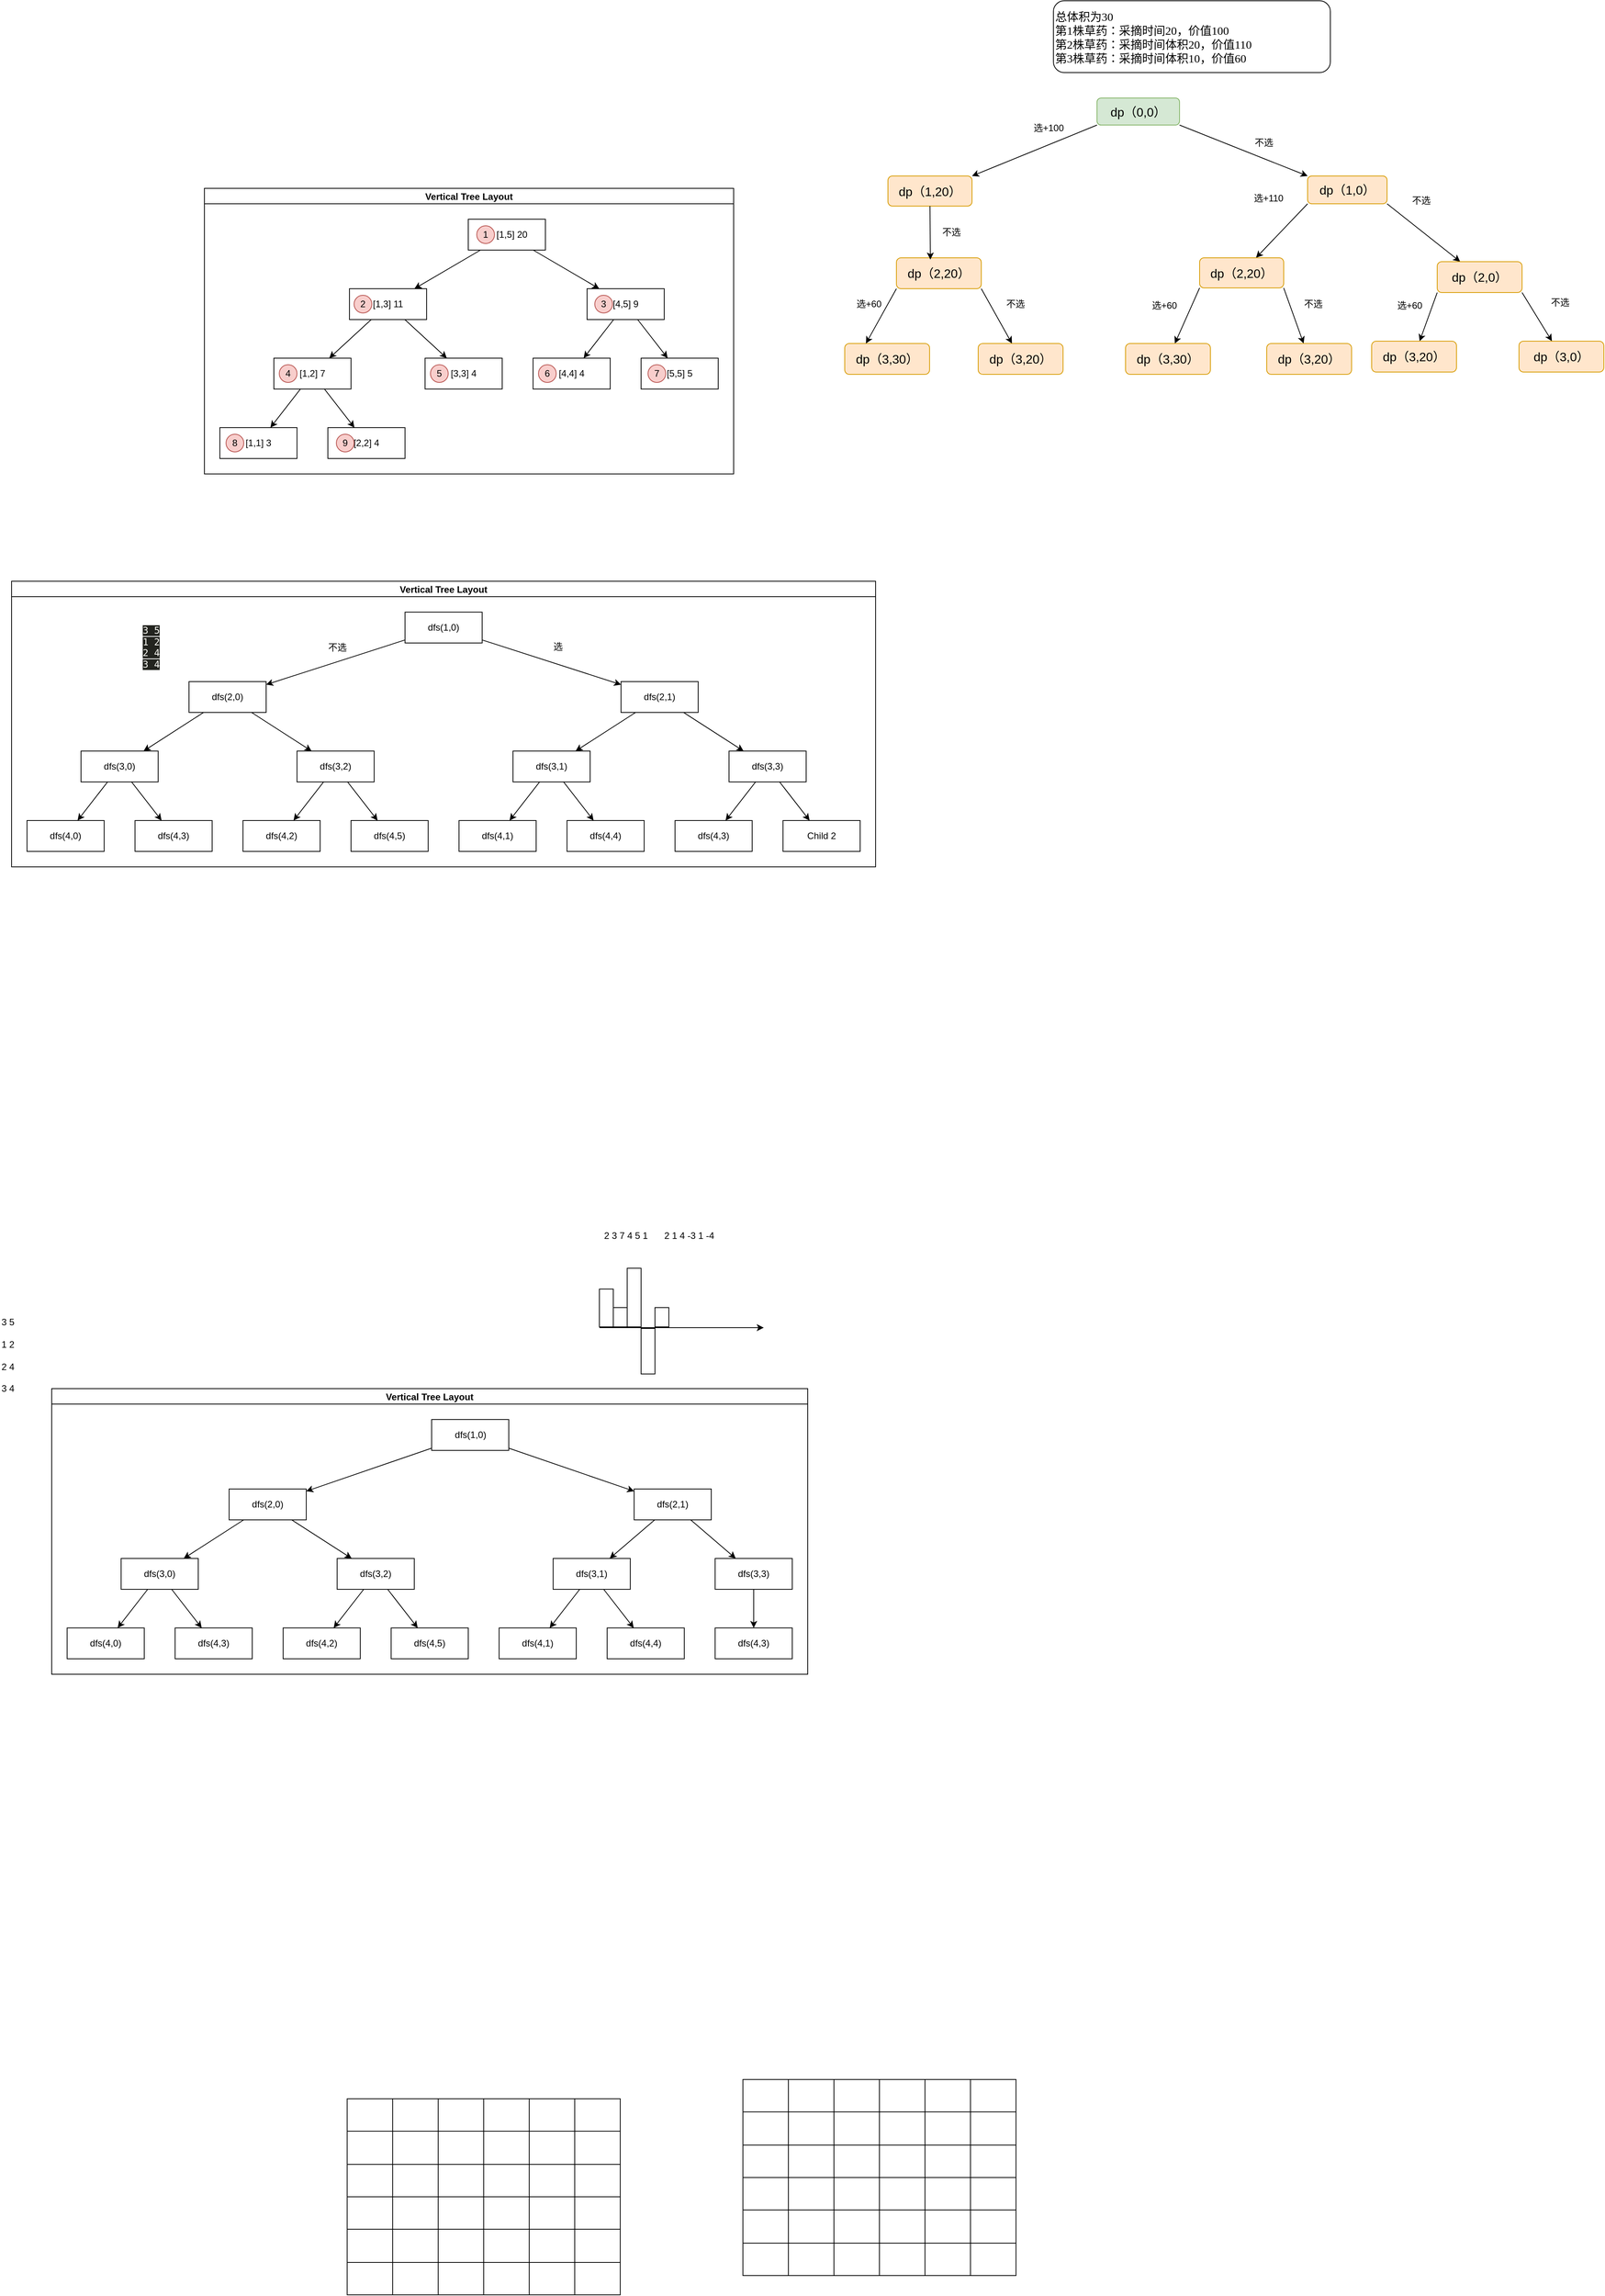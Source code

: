 <mxfile version="28.2.7">
  <diagram name="第 1 页" id="kbOdk6Lyz25s7205qlWB">
    <mxGraphModel dx="3765" dy="777" grid="0" gridSize="10" guides="1" tooltips="1" connect="1" arrows="1" fold="1" page="1" pageScale="1" pageWidth="2339" pageHeight="3300" math="0" shadow="0">
      <root>
        <mxCell id="0" />
        <mxCell id="1" parent="0" />
        <mxCell id="QFRHChqrzQPd7RxqJ8-l-7" style="rounded=0;orthogonalLoop=1;jettySize=auto;html=1;exitX=0;exitY=1;exitDx=0;exitDy=0;entryX=1;entryY=0;entryDx=0;entryDy=0;" parent="1" source="QFRHChqrzQPd7RxqJ8-l-3" target="QFRHChqrzQPd7RxqJ8-l-4" edge="1">
          <mxGeometry relative="1" as="geometry" />
        </mxCell>
        <mxCell id="QFRHChqrzQPd7RxqJ8-l-8" style="rounded=0;orthogonalLoop=1;jettySize=auto;html=1;exitX=1;exitY=1;exitDx=0;exitDy=0;entryX=0;entryY=0;entryDx=0;entryDy=0;" parent="1" source="QFRHChqrzQPd7RxqJ8-l-3" target="QFRHChqrzQPd7RxqJ8-l-6" edge="1">
          <mxGeometry relative="1" as="geometry" />
        </mxCell>
        <mxCell id="QFRHChqrzQPd7RxqJ8-l-3" value="&lt;font style=&quot;font-size: 16px;&quot;&gt;dp（0,0）&lt;/font&gt;" style="rounded=1;whiteSpace=wrap;html=1;fillColor=#d5e8d4;strokeColor=#82b366;" parent="1" vertex="1">
          <mxGeometry x="-822" y="189" width="107" height="35" as="geometry" />
        </mxCell>
        <mxCell id="QFRHChqrzQPd7RxqJ8-l-4" value="&lt;font style=&quot;font-size: 16px;&quot;&gt;dp（1,20）&lt;/font&gt;" style="rounded=1;whiteSpace=wrap;html=1;fillColor=#ffe6cc;strokeColor=#d79b00;" parent="1" vertex="1">
          <mxGeometry x="-1093" y="290" width="109" height="39" as="geometry" />
        </mxCell>
        <mxCell id="QFRHChqrzQPd7RxqJ8-l-28" style="rounded=0;orthogonalLoop=1;jettySize=auto;html=1;exitX=0;exitY=1;exitDx=0;exitDy=0;" parent="1" source="QFRHChqrzQPd7RxqJ8-l-6" target="QFRHChqrzQPd7RxqJ8-l-15" edge="1">
          <mxGeometry relative="1" as="geometry" />
        </mxCell>
        <mxCell id="QFRHChqrzQPd7RxqJ8-l-29" style="rounded=0;orthogonalLoop=1;jettySize=auto;html=1;exitX=1;exitY=1;exitDx=0;exitDy=0;" parent="1" source="QFRHChqrzQPd7RxqJ8-l-6" target="QFRHChqrzQPd7RxqJ8-l-16" edge="1">
          <mxGeometry relative="1" as="geometry" />
        </mxCell>
        <mxCell id="QFRHChqrzQPd7RxqJ8-l-6" value="&lt;font style=&quot;font-size: 16px;&quot;&gt;dp（1,0）&lt;/font&gt;" style="rounded=1;whiteSpace=wrap;html=1;fillColor=#ffe6cc;strokeColor=#d79b00;" parent="1" vertex="1">
          <mxGeometry x="-549" y="290" width="103" height="36" as="geometry" />
        </mxCell>
        <mxCell id="QFRHChqrzQPd7RxqJ8-l-9" value="&lt;div&gt;&lt;font face=&quot;Times New Roman&quot;&gt;总体积为30&lt;/font&gt;&lt;/div&gt;&lt;font face=&quot;YaJ0R3QCzbP8KVSOE0K6&quot; style=&quot;font-size: 15px;&quot;&gt;第1株草药：采摘时间20，价值100&lt;br&gt;&lt;/font&gt;&lt;div style=&quot;font-size: 15px;&quot;&gt;&lt;font face=&quot;YaJ0R3QCzbP8KVSOE0K6&quot;&gt;&lt;span style=&quot;background-color: initial;&quot;&gt;第2株草药&lt;/span&gt;&lt;font style=&quot;font-size: 15px;&quot;&gt;：&lt;/font&gt;&lt;span style=&quot;background-color: initial;&quot;&gt;采摘时间&lt;/span&gt;&lt;span style=&quot;background-color: initial;&quot;&gt;体积20，价值110&lt;/span&gt;&lt;/font&gt;&lt;/div&gt;&lt;div style=&quot;font-size: 15px;&quot;&gt;&lt;font face=&quot;YaJ0R3QCzbP8KVSOE0K6&quot;&gt;&lt;span style=&quot;background-color: initial;&quot;&gt;第3株草药&lt;/span&gt;&lt;font style=&quot;font-size: 15px;&quot;&gt;：&lt;/font&gt;&lt;span style=&quot;background-color: initial;&quot;&gt;采摘时间&lt;/span&gt;&lt;span style=&quot;background-color: initial;&quot;&gt;体积10，价值60&lt;/span&gt;&lt;/font&gt;&lt;/div&gt;" style="rounded=1;whiteSpace=wrap;html=1;align=left;fontSize=15;" parent="1" vertex="1">
          <mxGeometry x="-878.5" y="63" width="359" height="93" as="geometry" />
        </mxCell>
        <mxCell id="QFRHChqrzQPd7RxqJ8-l-10" value="选+100" style="text;html=1;align=center;verticalAlign=middle;resizable=0;points=[];autosize=1;strokeColor=none;fillColor=none;" parent="1" vertex="1">
          <mxGeometry x="-914" y="215" width="57" height="26" as="geometry" />
        </mxCell>
        <mxCell id="QFRHChqrzQPd7RxqJ8-l-11" value="不选" style="text;html=1;align=center;verticalAlign=middle;resizable=0;points=[];autosize=1;strokeColor=none;fillColor=none;" parent="1" vertex="1">
          <mxGeometry x="-627" y="234" width="42" height="26" as="geometry" />
        </mxCell>
        <mxCell id="QFRHChqrzQPd7RxqJ8-l-35" style="rounded=0;orthogonalLoop=1;jettySize=auto;html=1;exitX=1;exitY=1;exitDx=0;exitDy=0;" parent="1" source="QFRHChqrzQPd7RxqJ8-l-14" target="QFRHChqrzQPd7RxqJ8-l-20" edge="1">
          <mxGeometry relative="1" as="geometry" />
        </mxCell>
        <mxCell id="QFRHChqrzQPd7RxqJ8-l-14" value="&lt;font style=&quot;font-size: 16px;&quot;&gt;dp（2,20）&lt;/font&gt;" style="rounded=1;whiteSpace=wrap;html=1;fillColor=#ffe6cc;strokeColor=#d79b00;" parent="1" vertex="1">
          <mxGeometry x="-1082" y="396" width="110" height="40" as="geometry" />
        </mxCell>
        <mxCell id="QFRHChqrzQPd7RxqJ8-l-38" style="rounded=0;orthogonalLoop=1;jettySize=auto;html=1;exitX=0;exitY=1;exitDx=0;exitDy=0;" parent="1" source="QFRHChqrzQPd7RxqJ8-l-15" target="QFRHChqrzQPd7RxqJ8-l-22" edge="1">
          <mxGeometry relative="1" as="geometry" />
        </mxCell>
        <mxCell id="QFRHChqrzQPd7RxqJ8-l-39" style="rounded=0;orthogonalLoop=1;jettySize=auto;html=1;exitX=1;exitY=1;exitDx=0;exitDy=0;" parent="1" source="QFRHChqrzQPd7RxqJ8-l-15" target="QFRHChqrzQPd7RxqJ8-l-23" edge="1">
          <mxGeometry relative="1" as="geometry" />
        </mxCell>
        <mxCell id="QFRHChqrzQPd7RxqJ8-l-15" value="&lt;font style=&quot;font-size: 16px;&quot;&gt;dp（2,20）&lt;/font&gt;" style="rounded=1;whiteSpace=wrap;html=1;fillColor=#ffe6cc;strokeColor=#d79b00;flipV=1;" parent="1" vertex="1">
          <mxGeometry x="-689" y="396" width="109" height="39" as="geometry" />
        </mxCell>
        <mxCell id="QFRHChqrzQPd7RxqJ8-l-40" style="rounded=0;orthogonalLoop=1;jettySize=auto;html=1;exitX=0;exitY=1;exitDx=0;exitDy=0;" parent="1" source="QFRHChqrzQPd7RxqJ8-l-16" target="QFRHChqrzQPd7RxqJ8-l-24" edge="1">
          <mxGeometry relative="1" as="geometry" />
        </mxCell>
        <mxCell id="QFRHChqrzQPd7RxqJ8-l-41" style="rounded=0;orthogonalLoop=1;jettySize=auto;html=1;exitX=1;exitY=1;exitDx=0;exitDy=0;" parent="1" source="QFRHChqrzQPd7RxqJ8-l-16" target="QFRHChqrzQPd7RxqJ8-l-25" edge="1">
          <mxGeometry relative="1" as="geometry" />
        </mxCell>
        <mxCell id="QFRHChqrzQPd7RxqJ8-l-16" value="&lt;font style=&quot;font-size: 16px;&quot;&gt;dp（2,0）&lt;/font&gt;" style="rounded=1;whiteSpace=wrap;html=1;fillColor=#ffe6cc;strokeColor=#d79b00;flipV=1;" parent="1" vertex="1">
          <mxGeometry x="-381" y="401" width="110" height="40" as="geometry" />
        </mxCell>
        <mxCell id="QFRHChqrzQPd7RxqJ8-l-17" style="rounded=0;orthogonalLoop=1;jettySize=auto;html=1;exitX=0.5;exitY=1;exitDx=0;exitDy=0;entryX=0.4;entryY=0.056;entryDx=0;entryDy=0;entryPerimeter=0;" parent="1" source="QFRHChqrzQPd7RxqJ8-l-4" target="QFRHChqrzQPd7RxqJ8-l-14" edge="1">
          <mxGeometry relative="1" as="geometry" />
        </mxCell>
        <mxCell id="QFRHChqrzQPd7RxqJ8-l-30" value="不选" style="text;html=1;align=center;verticalAlign=middle;resizable=0;points=[];autosize=1;strokeColor=none;fillColor=none;" parent="1" vertex="1">
          <mxGeometry x="-1032" y="350" width="42" height="26" as="geometry" />
        </mxCell>
        <mxCell id="QFRHChqrzQPd7RxqJ8-l-18" value="&lt;font style=&quot;font-size: 16px;&quot;&gt;dp（3,30）&lt;/font&gt;" style="rounded=1;whiteSpace=wrap;html=1;fillColor=#ffe6cc;strokeColor=#d79b00;align=center;flipH=1;flipV=1;" parent="1" vertex="1">
          <mxGeometry x="-1149" y="507" width="110" height="40" as="geometry" />
        </mxCell>
        <mxCell id="QFRHChqrzQPd7RxqJ8-l-20" value="&lt;font style=&quot;font-size: 16px;&quot;&gt;dp（3,20）&lt;/font&gt;" style="rounded=1;whiteSpace=wrap;html=1;fillColor=#ffe6cc;strokeColor=#d79b00;align=center;flipH=1;flipV=1;" parent="1" vertex="1">
          <mxGeometry x="-976" y="507" width="110" height="40" as="geometry" />
        </mxCell>
        <mxCell id="QFRHChqrzQPd7RxqJ8-l-22" value="&lt;font style=&quot;font-size: 16px;&quot;&gt;dp（3,30）&lt;/font&gt;" style="rounded=1;whiteSpace=wrap;html=1;fillColor=#ffe6cc;strokeColor=#d79b00;align=center;flipH=1;flipV=1;" parent="1" vertex="1">
          <mxGeometry x="-785" y="507" width="110" height="40" as="geometry" />
        </mxCell>
        <mxCell id="QFRHChqrzQPd7RxqJ8-l-23" value="&lt;font style=&quot;font-size: 16px;&quot;&gt;dp（3,20）&lt;/font&gt;" style="rounded=1;whiteSpace=wrap;html=1;fillColor=#ffe6cc;strokeColor=#d79b00;align=center;flipH=1;flipV=1;" parent="1" vertex="1">
          <mxGeometry x="-602" y="507" width="110" height="40" as="geometry" />
        </mxCell>
        <mxCell id="QFRHChqrzQPd7RxqJ8-l-24" value="&lt;font style=&quot;font-size: 16px;&quot;&gt;dp（3,20）&lt;/font&gt;" style="rounded=1;whiteSpace=wrap;html=1;fillColor=#ffe6cc;strokeColor=#d79b00;align=center;flipH=1;flipV=1;" parent="1" vertex="1">
          <mxGeometry x="-466" y="504" width="110" height="40" as="geometry" />
        </mxCell>
        <mxCell id="QFRHChqrzQPd7RxqJ8-l-25" value="&lt;font style=&quot;font-size: 16px;&quot;&gt;dp（3,0）&lt;/font&gt;" style="rounded=1;whiteSpace=wrap;html=1;fillColor=#ffe6cc;strokeColor=#d79b00;align=center;flipH=1;flipV=1;" parent="1" vertex="1">
          <mxGeometry x="-275" y="504" width="110" height="40" as="geometry" />
        </mxCell>
        <mxCell id="QFRHChqrzQPd7RxqJ8-l-31" value="选+110" style="text;html=1;align=center;verticalAlign=middle;resizable=0;points=[];autosize=1;strokeColor=none;fillColor=none;" parent="1" vertex="1">
          <mxGeometry x="-628" y="306" width="56" height="26" as="geometry" />
        </mxCell>
        <mxCell id="QFRHChqrzQPd7RxqJ8-l-32" value="不选" style="text;html=1;align=center;verticalAlign=middle;resizable=0;points=[];autosize=1;strokeColor=none;fillColor=none;" parent="1" vertex="1">
          <mxGeometry x="-423" y="309" width="42" height="26" as="geometry" />
        </mxCell>
        <mxCell id="QFRHChqrzQPd7RxqJ8-l-34" style="rounded=0;orthogonalLoop=1;jettySize=auto;html=1;exitX=0;exitY=1;exitDx=0;exitDy=0;entryX=0.25;entryY=0;entryDx=0;entryDy=0;" parent="1" source="QFRHChqrzQPd7RxqJ8-l-14" target="QFRHChqrzQPd7RxqJ8-l-18" edge="1">
          <mxGeometry relative="1" as="geometry" />
        </mxCell>
        <mxCell id="QFRHChqrzQPd7RxqJ8-l-36" value="选+60" style="text;html=1;align=center;verticalAlign=middle;resizable=0;points=[];autosize=1;strokeColor=none;fillColor=none;flipV=1;" parent="1" vertex="1">
          <mxGeometry x="-1143" y="443" width="50" height="26" as="geometry" />
        </mxCell>
        <mxCell id="QFRHChqrzQPd7RxqJ8-l-37" value="不选" style="text;html=1;align=center;verticalAlign=middle;resizable=0;points=[];autosize=1;strokeColor=none;fillColor=none;flipV=1;" parent="1" vertex="1">
          <mxGeometry x="-949" y="443" width="42" height="26" as="geometry" />
        </mxCell>
        <mxCell id="QFRHChqrzQPd7RxqJ8-l-45" value="选+60" style="text;html=1;align=center;verticalAlign=middle;resizable=0;points=[];autosize=1;strokeColor=none;fillColor=none;flipV=1;" parent="1" vertex="1">
          <mxGeometry x="-760" y="445" width="50" height="26" as="geometry" />
        </mxCell>
        <mxCell id="QFRHChqrzQPd7RxqJ8-l-46" value="选+60" style="text;html=1;align=center;verticalAlign=middle;resizable=0;points=[];autosize=1;strokeColor=none;fillColor=none;flipV=1;" parent="1" vertex="1">
          <mxGeometry x="-442" y="445" width="50" height="26" as="geometry" />
        </mxCell>
        <mxCell id="QFRHChqrzQPd7RxqJ8-l-47" value="不选" style="text;html=1;align=center;verticalAlign=middle;resizable=0;points=[];autosize=1;strokeColor=none;fillColor=none;flipV=1;" parent="1" vertex="1">
          <mxGeometry x="-563" y="443" width="42" height="26" as="geometry" />
        </mxCell>
        <mxCell id="QFRHChqrzQPd7RxqJ8-l-50" value="不选" style="text;html=1;align=center;verticalAlign=middle;resizable=0;points=[];autosize=1;strokeColor=none;fillColor=none;flipV=1;" parent="1" vertex="1">
          <mxGeometry x="-243" y="441" width="42" height="26" as="geometry" />
        </mxCell>
        <mxCell id="_bcb0-fup-FFyFKvxs5I-2" value="Vertical Tree Layout" style="swimlane;startSize=20;horizontal=1;childLayout=treeLayout;horizontalTree=0;sortEdges=1;resizable=0;containerType=tree;fontSize=12;" parent="1" vertex="1">
          <mxGeometry x="-1979" y="306" width="686" height="370" as="geometry" />
        </mxCell>
        <mxCell id="_bcb0-fup-FFyFKvxs5I-3" value="&amp;nbsp; &amp;nbsp; [1,5] 20" style="whiteSpace=wrap;html=1;fillColor=none;strokeColor=default;" parent="_bcb0-fup-FFyFKvxs5I-2" vertex="1">
          <mxGeometry x="342" y="40" width="100" height="40" as="geometry" />
        </mxCell>
        <mxCell id="_bcb0-fup-FFyFKvxs5I-4" value="[1,3] 11" style="whiteSpace=wrap;html=1;fillColor=none;strokeColor=default;" parent="_bcb0-fup-FFyFKvxs5I-2" vertex="1">
          <mxGeometry x="188" y="130" width="100" height="40" as="geometry" />
        </mxCell>
        <mxCell id="_bcb0-fup-FFyFKvxs5I-5" value="" style="elbow=vertical;html=1;rounded=1;sourcePerimeterSpacing=0;targetPerimeterSpacing=0;startSize=6;endSize=6;" parent="_bcb0-fup-FFyFKvxs5I-2" source="_bcb0-fup-FFyFKvxs5I-3" target="_bcb0-fup-FFyFKvxs5I-4" edge="1">
          <mxGeometry relative="1" as="geometry" />
        </mxCell>
        <mxCell id="_bcb0-fup-FFyFKvxs5I-6" value="[4,5] 9" style="whiteSpace=wrap;html=1;" parent="_bcb0-fup-FFyFKvxs5I-2" vertex="1">
          <mxGeometry x="496" y="130" width="100" height="40" as="geometry" />
        </mxCell>
        <mxCell id="_bcb0-fup-FFyFKvxs5I-7" value="" style="elbow=vertical;html=1;rounded=1;sourcePerimeterSpacing=0;targetPerimeterSpacing=0;startSize=6;endSize=6;" parent="_bcb0-fup-FFyFKvxs5I-2" source="_bcb0-fup-FFyFKvxs5I-3" target="_bcb0-fup-FFyFKvxs5I-6" edge="1">
          <mxGeometry relative="1" as="geometry" />
        </mxCell>
        <mxCell id="_bcb0-fup-FFyFKvxs5I-16" value="" style="elbow=vertical;html=1;rounded=1;sourcePerimeterSpacing=0;targetPerimeterSpacing=0;startSize=6;endSize=6;" parent="_bcb0-fup-FFyFKvxs5I-2" source="_bcb0-fup-FFyFKvxs5I-4" target="_bcb0-fup-FFyFKvxs5I-17" edge="1">
          <mxGeometry relative="1" as="geometry">
            <mxPoint x="-2320.2" y="370" as="sourcePoint" />
          </mxGeometry>
        </mxCell>
        <mxCell id="_bcb0-fup-FFyFKvxs5I-17" value="[1,2] 7" style="whiteSpace=wrap;html=1;fillColor=default;strokeColor=default;" parent="_bcb0-fup-FFyFKvxs5I-2" vertex="1">
          <mxGeometry x="90" y="220" width="100" height="40" as="geometry" />
        </mxCell>
        <mxCell id="_bcb0-fup-FFyFKvxs5I-18" value="" style="elbow=vertical;html=1;rounded=1;sourcePerimeterSpacing=0;targetPerimeterSpacing=0;startSize=6;endSize=6;" parent="_bcb0-fup-FFyFKvxs5I-2" source="_bcb0-fup-FFyFKvxs5I-4" target="_bcb0-fup-FFyFKvxs5I-19" edge="1">
          <mxGeometry relative="1" as="geometry">
            <mxPoint x="-2320.2" y="370" as="sourcePoint" />
          </mxGeometry>
        </mxCell>
        <mxCell id="_bcb0-fup-FFyFKvxs5I-19" value="[3,3] 4" style="whiteSpace=wrap;html=1;" parent="_bcb0-fup-FFyFKvxs5I-2" vertex="1">
          <mxGeometry x="286" y="220" width="100" height="40" as="geometry" />
        </mxCell>
        <mxCell id="_bcb0-fup-FFyFKvxs5I-20" value="" style="elbow=vertical;html=1;rounded=1;sourcePerimeterSpacing=0;targetPerimeterSpacing=0;startSize=6;endSize=6;" parent="_bcb0-fup-FFyFKvxs5I-2" source="_bcb0-fup-FFyFKvxs5I-17" target="_bcb0-fup-FFyFKvxs5I-21" edge="1">
          <mxGeometry relative="1" as="geometry">
            <mxPoint x="-2266.2" y="460" as="sourcePoint" />
          </mxGeometry>
        </mxCell>
        <mxCell id="_bcb0-fup-FFyFKvxs5I-21" value="[1,1] 3" style="whiteSpace=wrap;html=1;" parent="_bcb0-fup-FFyFKvxs5I-2" vertex="1">
          <mxGeometry x="20" y="310" width="100" height="40" as="geometry" />
        </mxCell>
        <mxCell id="_bcb0-fup-FFyFKvxs5I-22" value="" style="elbow=vertical;html=1;rounded=1;sourcePerimeterSpacing=0;targetPerimeterSpacing=0;startSize=6;endSize=6;" parent="_bcb0-fup-FFyFKvxs5I-2" source="_bcb0-fup-FFyFKvxs5I-17" target="_bcb0-fup-FFyFKvxs5I-23" edge="1">
          <mxGeometry relative="1" as="geometry">
            <mxPoint x="-2266.2" y="460" as="sourcePoint" />
          </mxGeometry>
        </mxCell>
        <mxCell id="_bcb0-fup-FFyFKvxs5I-23" value="[2,2] 4" style="whiteSpace=wrap;html=1;" parent="_bcb0-fup-FFyFKvxs5I-2" vertex="1">
          <mxGeometry x="160" y="310" width="100" height="40" as="geometry" />
        </mxCell>
        <mxCell id="_bcb0-fup-FFyFKvxs5I-24" value="" style="elbow=vertical;html=1;rounded=1;sourcePerimeterSpacing=0;targetPerimeterSpacing=0;startSize=6;endSize=6;" parent="_bcb0-fup-FFyFKvxs5I-2" source="_bcb0-fup-FFyFKvxs5I-6" target="_bcb0-fup-FFyFKvxs5I-25" edge="1">
          <mxGeometry relative="1" as="geometry">
            <mxPoint x="-1851.2" y="370" as="sourcePoint" />
          </mxGeometry>
        </mxCell>
        <mxCell id="_bcb0-fup-FFyFKvxs5I-25" value="[4,4] 4" style="whiteSpace=wrap;html=1;" parent="_bcb0-fup-FFyFKvxs5I-2" vertex="1">
          <mxGeometry x="426" y="220" width="100" height="40" as="geometry" />
        </mxCell>
        <mxCell id="_bcb0-fup-FFyFKvxs5I-26" value="" style="elbow=vertical;html=1;rounded=1;sourcePerimeterSpacing=0;targetPerimeterSpacing=0;startSize=6;endSize=6;" parent="_bcb0-fup-FFyFKvxs5I-2" source="_bcb0-fup-FFyFKvxs5I-6" target="_bcb0-fup-FFyFKvxs5I-27" edge="1">
          <mxGeometry relative="1" as="geometry">
            <mxPoint x="-1849" y="370" as="sourcePoint" />
          </mxGeometry>
        </mxCell>
        <mxCell id="_bcb0-fup-FFyFKvxs5I-27" value="[5,5] 5" style="whiteSpace=wrap;html=1;" parent="_bcb0-fup-FFyFKvxs5I-2" vertex="1">
          <mxGeometry x="566" y="220" width="100" height="40" as="geometry" />
        </mxCell>
        <mxCell id="_bcb0-fup-FFyFKvxs5I-29" value="1" style="ellipse;whiteSpace=wrap;html=1;aspect=fixed;fillColor=#f8cecc;strokeColor=#b85450;" parent="_bcb0-fup-FFyFKvxs5I-2" vertex="1">
          <mxGeometry x="353" y="48.5" width="23" height="23" as="geometry" />
        </mxCell>
        <mxCell id="_bcb0-fup-FFyFKvxs5I-30" value="2" style="ellipse;whiteSpace=wrap;html=1;aspect=fixed;fillColor=#f8cecc;strokeColor=#b85450;" parent="_bcb0-fup-FFyFKvxs5I-2" vertex="1">
          <mxGeometry x="194" y="138.5" width="23" height="23" as="geometry" />
        </mxCell>
        <mxCell id="_bcb0-fup-FFyFKvxs5I-31" value="3" style="ellipse;whiteSpace=wrap;html=1;aspect=fixed;fillColor=#f8cecc;strokeColor=#b85450;" parent="_bcb0-fup-FFyFKvxs5I-2" vertex="1">
          <mxGeometry x="506" y="138.5" width="23" height="23" as="geometry" />
        </mxCell>
        <mxCell id="_bcb0-fup-FFyFKvxs5I-36" value="5" style="ellipse;whiteSpace=wrap;html=1;aspect=fixed;fillColor=#f8cecc;strokeColor=#b85450;" parent="_bcb0-fup-FFyFKvxs5I-2" vertex="1">
          <mxGeometry x="293" y="228.5" width="23" height="23" as="geometry" />
        </mxCell>
        <mxCell id="_bcb0-fup-FFyFKvxs5I-32" value="6" style="ellipse;whiteSpace=wrap;html=1;aspect=fixed;fillColor=#f8cecc;strokeColor=#b85450;" parent="_bcb0-fup-FFyFKvxs5I-2" vertex="1">
          <mxGeometry x="433" y="228.5" width="23" height="23" as="geometry" />
        </mxCell>
        <mxCell id="_bcb0-fup-FFyFKvxs5I-60" value="4" style="ellipse;whiteSpace=wrap;html=1;aspect=fixed;fillColor=#f8cecc;strokeColor=#b85450;" parent="_bcb0-fup-FFyFKvxs5I-2" vertex="1">
          <mxGeometry x="97" y="228.5" width="23" height="23" as="geometry" />
        </mxCell>
        <mxCell id="_bcb0-fup-FFyFKvxs5I-61" value="7" style="ellipse;whiteSpace=wrap;html=1;aspect=fixed;fillColor=#f8cecc;strokeColor=#b85450;" parent="_bcb0-fup-FFyFKvxs5I-2" vertex="1">
          <mxGeometry x="575" y="228.5" width="23" height="23" as="geometry" />
        </mxCell>
        <mxCell id="_bcb0-fup-FFyFKvxs5I-64" value="8" style="ellipse;whiteSpace=wrap;html=1;aspect=fixed;fillColor=#f8cecc;strokeColor=#b85450;" parent="_bcb0-fup-FFyFKvxs5I-2" vertex="1">
          <mxGeometry x="28" y="318.5" width="23" height="23" as="geometry" />
        </mxCell>
        <mxCell id="_bcb0-fup-FFyFKvxs5I-66" value="9" style="ellipse;whiteSpace=wrap;html=1;aspect=fixed;fillColor=#f8cecc;strokeColor=#b85450;" parent="_bcb0-fup-FFyFKvxs5I-2" vertex="1">
          <mxGeometry x="171" y="318.5" width="23" height="23" as="geometry" />
        </mxCell>
        <mxCell id="wHUjox2w2OE0-h4zFQn9-1" value="&lt;font face=&quot;Source Code Pro, Consolas, monospace&quot; color=&quot;#f8f8f2&quot;&gt;&lt;span style=&quot;font-size: 12.25px; white-space-collapse: preserve; background-color: rgb(35, 36, 31);&quot;&gt;3 5&lt;/span&gt;&lt;/font&gt;&lt;div&gt;&lt;font face=&quot;Source Code Pro, Consolas, monospace&quot; color=&quot;#f8f8f2&quot;&gt;&lt;span style=&quot;font-size: 12.25px; white-space-collapse: preserve; background-color: rgb(35, 36, 31);&quot;&gt;1 2&lt;/span&gt;&lt;/font&gt;&lt;/div&gt;&lt;div&gt;&lt;font face=&quot;Source Code Pro, Consolas, monospace&quot; color=&quot;#f8f8f2&quot;&gt;&lt;span style=&quot;font-size: 12.25px; white-space-collapse: preserve; background-color: rgb(35, 36, 31);&quot;&gt;2 4&lt;/span&gt;&lt;/font&gt;&lt;/div&gt;&lt;div&gt;&lt;font face=&quot;Source Code Pro, Consolas, monospace&quot; color=&quot;#f8f8f2&quot;&gt;&lt;span style=&quot;font-size: 12.25px; white-space-collapse: preserve; background-color: rgb(35, 36, 31);&quot;&gt;3 4&lt;/span&gt;&lt;/font&gt;&lt;/div&gt;" style="text;whiteSpace=wrap;html=1;" parent="1" vertex="1">
          <mxGeometry x="-2061.0" y="864.999" width="48" height="81" as="geometry" />
        </mxCell>
        <mxCell id="wHUjox2w2OE0-h4zFQn9-2" value="Vertical Tree Layout" style="swimlane;startSize=20;horizontal=1;childLayout=treeLayout;horizontalTree=0;sortEdges=1;resizable=0;containerType=tree;fontSize=12;" parent="1" vertex="1">
          <mxGeometry x="-2229" y="815" width="1120" height="370" as="geometry" />
        </mxCell>
        <mxCell id="wHUjox2w2OE0-h4zFQn9-3" value="dfs(1,0)" style="whiteSpace=wrap;html=1;" parent="wHUjox2w2OE0-h4zFQn9-2" vertex="1">
          <mxGeometry x="510" y="40" width="100" height="40" as="geometry" />
        </mxCell>
        <mxCell id="wHUjox2w2OE0-h4zFQn9-4" value="dfs(2,0)" style="whiteSpace=wrap;html=1;" parent="wHUjox2w2OE0-h4zFQn9-2" vertex="1">
          <mxGeometry x="230" y="130" width="100" height="40" as="geometry" />
        </mxCell>
        <mxCell id="wHUjox2w2OE0-h4zFQn9-5" value="" style="elbow=vertical;html=1;rounded=1;sourcePerimeterSpacing=0;targetPerimeterSpacing=0;startSize=6;endSize=6;" parent="wHUjox2w2OE0-h4zFQn9-2" source="wHUjox2w2OE0-h4zFQn9-3" target="wHUjox2w2OE0-h4zFQn9-4" edge="1">
          <mxGeometry relative="1" as="geometry" />
        </mxCell>
        <mxCell id="wHUjox2w2OE0-h4zFQn9-6" value="dfs(2,1)" style="whiteSpace=wrap;html=1;" parent="wHUjox2w2OE0-h4zFQn9-2" vertex="1">
          <mxGeometry x="790" y="130" width="100" height="40" as="geometry" />
        </mxCell>
        <mxCell id="wHUjox2w2OE0-h4zFQn9-7" value="" style="elbow=vertical;html=1;rounded=1;sourcePerimeterSpacing=0;targetPerimeterSpacing=0;startSize=6;endSize=6;" parent="wHUjox2w2OE0-h4zFQn9-2" source="wHUjox2w2OE0-h4zFQn9-3" target="wHUjox2w2OE0-h4zFQn9-6" edge="1">
          <mxGeometry relative="1" as="geometry" />
        </mxCell>
        <mxCell id="wHUjox2w2OE0-h4zFQn9-8" value="" style="elbow=vertical;html=1;rounded=1;sourcePerimeterSpacing=0;targetPerimeterSpacing=0;startSize=6;endSize=6;" parent="wHUjox2w2OE0-h4zFQn9-2" source="wHUjox2w2OE0-h4zFQn9-4" target="wHUjox2w2OE0-h4zFQn9-9" edge="1">
          <mxGeometry relative="1" as="geometry">
            <mxPoint x="-2979" y="871" as="sourcePoint" />
          </mxGeometry>
        </mxCell>
        <mxCell id="wHUjox2w2OE0-h4zFQn9-9" value="dfs(3,0)" style="whiteSpace=wrap;html=1;" parent="wHUjox2w2OE0-h4zFQn9-2" vertex="1">
          <mxGeometry x="90" y="220" width="100" height="40" as="geometry" />
        </mxCell>
        <mxCell id="wHUjox2w2OE0-h4zFQn9-10" value="" style="elbow=vertical;html=1;rounded=1;sourcePerimeterSpacing=0;targetPerimeterSpacing=0;startSize=6;endSize=6;" parent="wHUjox2w2OE0-h4zFQn9-2" source="wHUjox2w2OE0-h4zFQn9-4" target="wHUjox2w2OE0-h4zFQn9-11" edge="1">
          <mxGeometry relative="1" as="geometry">
            <mxPoint x="-2979" y="871" as="sourcePoint" />
          </mxGeometry>
        </mxCell>
        <mxCell id="wHUjox2w2OE0-h4zFQn9-11" value="dfs(3,2)" style="whiteSpace=wrap;html=1;" parent="wHUjox2w2OE0-h4zFQn9-2" vertex="1">
          <mxGeometry x="370" y="220" width="100" height="40" as="geometry" />
        </mxCell>
        <mxCell id="wHUjox2w2OE0-h4zFQn9-12" value="" style="elbow=vertical;html=1;rounded=1;sourcePerimeterSpacing=0;targetPerimeterSpacing=0;startSize=6;endSize=6;" parent="wHUjox2w2OE0-h4zFQn9-2" source="wHUjox2w2OE0-h4zFQn9-6" target="wHUjox2w2OE0-h4zFQn9-13" edge="1">
          <mxGeometry relative="1" as="geometry">
            <mxPoint x="-2811" y="871" as="sourcePoint" />
          </mxGeometry>
        </mxCell>
        <mxCell id="wHUjox2w2OE0-h4zFQn9-13" value="dfs(3,1)" style="whiteSpace=wrap;html=1;" parent="wHUjox2w2OE0-h4zFQn9-2" vertex="1">
          <mxGeometry x="650" y="220" width="100" height="40" as="geometry" />
        </mxCell>
        <mxCell id="wHUjox2w2OE0-h4zFQn9-14" value="" style="elbow=vertical;html=1;rounded=1;sourcePerimeterSpacing=0;targetPerimeterSpacing=0;startSize=6;endSize=6;" parent="wHUjox2w2OE0-h4zFQn9-2" source="wHUjox2w2OE0-h4zFQn9-6" target="wHUjox2w2OE0-h4zFQn9-15" edge="1">
          <mxGeometry relative="1" as="geometry">
            <mxPoint x="-2811" y="871" as="sourcePoint" />
          </mxGeometry>
        </mxCell>
        <mxCell id="wHUjox2w2OE0-h4zFQn9-15" value="dfs(3,3)" style="whiteSpace=wrap;html=1;" parent="wHUjox2w2OE0-h4zFQn9-2" vertex="1">
          <mxGeometry x="930" y="220" width="100" height="40" as="geometry" />
        </mxCell>
        <mxCell id="wHUjox2w2OE0-h4zFQn9-16" value="" style="elbow=vertical;html=1;rounded=1;sourcePerimeterSpacing=0;targetPerimeterSpacing=0;startSize=6;endSize=6;" parent="wHUjox2w2OE0-h4zFQn9-2" source="wHUjox2w2OE0-h4zFQn9-9" target="wHUjox2w2OE0-h4zFQn9-17" edge="1">
          <mxGeometry relative="1" as="geometry">
            <mxPoint x="-2741" y="961" as="sourcePoint" />
          </mxGeometry>
        </mxCell>
        <mxCell id="wHUjox2w2OE0-h4zFQn9-17" value="dfs(4,0)" style="whiteSpace=wrap;html=1;" parent="wHUjox2w2OE0-h4zFQn9-2" vertex="1">
          <mxGeometry x="20" y="310" width="100" height="40" as="geometry" />
        </mxCell>
        <mxCell id="wHUjox2w2OE0-h4zFQn9-18" value="" style="elbow=vertical;html=1;rounded=1;sourcePerimeterSpacing=0;targetPerimeterSpacing=0;startSize=6;endSize=6;" parent="wHUjox2w2OE0-h4zFQn9-2" source="wHUjox2w2OE0-h4zFQn9-9" target="wHUjox2w2OE0-h4zFQn9-19" edge="1">
          <mxGeometry relative="1" as="geometry">
            <mxPoint x="-2741" y="961" as="sourcePoint" />
          </mxGeometry>
        </mxCell>
        <mxCell id="wHUjox2w2OE0-h4zFQn9-19" value="dfs(4,3)" style="whiteSpace=wrap;html=1;" parent="wHUjox2w2OE0-h4zFQn9-2" vertex="1">
          <mxGeometry x="160" y="310" width="100" height="40" as="geometry" />
        </mxCell>
        <mxCell id="wHUjox2w2OE0-h4zFQn9-20" value="" style="elbow=vertical;html=1;rounded=1;sourcePerimeterSpacing=0;targetPerimeterSpacing=0;startSize=6;endSize=6;" parent="wHUjox2w2OE0-h4zFQn9-2" source="wHUjox2w2OE0-h4zFQn9-11" target="wHUjox2w2OE0-h4zFQn9-21" edge="1">
          <mxGeometry relative="1" as="geometry">
            <mxPoint x="-2433" y="961" as="sourcePoint" />
          </mxGeometry>
        </mxCell>
        <mxCell id="wHUjox2w2OE0-h4zFQn9-21" value="dfs(4,2)" style="whiteSpace=wrap;html=1;" parent="wHUjox2w2OE0-h4zFQn9-2" vertex="1">
          <mxGeometry x="300" y="310" width="100" height="40" as="geometry" />
        </mxCell>
        <mxCell id="wHUjox2w2OE0-h4zFQn9-22" value="" style="elbow=vertical;html=1;rounded=1;sourcePerimeterSpacing=0;targetPerimeterSpacing=0;startSize=6;endSize=6;" parent="wHUjox2w2OE0-h4zFQn9-2" source="wHUjox2w2OE0-h4zFQn9-11" target="wHUjox2w2OE0-h4zFQn9-23" edge="1">
          <mxGeometry relative="1" as="geometry">
            <mxPoint x="-2436.5" y="961" as="sourcePoint" />
          </mxGeometry>
        </mxCell>
        <mxCell id="wHUjox2w2OE0-h4zFQn9-23" value="dfs(4,5)" style="whiteSpace=wrap;html=1;" parent="wHUjox2w2OE0-h4zFQn9-2" vertex="1">
          <mxGeometry x="440" y="310" width="100" height="40" as="geometry" />
        </mxCell>
        <mxCell id="wHUjox2w2OE0-h4zFQn9-24" value="" style="elbow=vertical;html=1;rounded=1;sourcePerimeterSpacing=0;targetPerimeterSpacing=0;startSize=6;endSize=6;" parent="wHUjox2w2OE0-h4zFQn9-2" source="wHUjox2w2OE0-h4zFQn9-13" target="wHUjox2w2OE0-h4zFQn9-25" edge="1">
          <mxGeometry relative="1" as="geometry">
            <mxPoint x="-1663" y="961" as="sourcePoint" />
          </mxGeometry>
        </mxCell>
        <mxCell id="wHUjox2w2OE0-h4zFQn9-25" value="dfs(4,1)" style="whiteSpace=wrap;html=1;" parent="wHUjox2w2OE0-h4zFQn9-2" vertex="1">
          <mxGeometry x="580" y="310" width="100" height="40" as="geometry" />
        </mxCell>
        <mxCell id="wHUjox2w2OE0-h4zFQn9-26" value="" style="elbow=vertical;html=1;rounded=1;sourcePerimeterSpacing=0;targetPerimeterSpacing=0;startSize=6;endSize=6;" parent="wHUjox2w2OE0-h4zFQn9-2" source="wHUjox2w2OE0-h4zFQn9-13" target="wHUjox2w2OE0-h4zFQn9-27" edge="1">
          <mxGeometry relative="1" as="geometry">
            <mxPoint x="-1656" y="961" as="sourcePoint" />
          </mxGeometry>
        </mxCell>
        <mxCell id="wHUjox2w2OE0-h4zFQn9-27" value="dfs(4,4)" style="whiteSpace=wrap;html=1;" parent="wHUjox2w2OE0-h4zFQn9-2" vertex="1">
          <mxGeometry x="720" y="310" width="100" height="40" as="geometry" />
        </mxCell>
        <mxCell id="wHUjox2w2OE0-h4zFQn9-28" value="" style="elbow=vertical;html=1;rounded=1;sourcePerimeterSpacing=0;targetPerimeterSpacing=0;startSize=6;endSize=6;" parent="wHUjox2w2OE0-h4zFQn9-2" source="wHUjox2w2OE0-h4zFQn9-15" target="wHUjox2w2OE0-h4zFQn9-29" edge="1">
          <mxGeometry relative="1" as="geometry">
            <mxPoint x="-1473" y="986" as="sourcePoint" />
          </mxGeometry>
        </mxCell>
        <mxCell id="wHUjox2w2OE0-h4zFQn9-29" value="dfs(4,3)" style="whiteSpace=wrap;html=1;" parent="wHUjox2w2OE0-h4zFQn9-2" vertex="1">
          <mxGeometry x="860" y="310" width="100" height="40" as="geometry" />
        </mxCell>
        <mxCell id="wHUjox2w2OE0-h4zFQn9-30" value="" style="elbow=vertical;html=1;rounded=1;sourcePerimeterSpacing=0;targetPerimeterSpacing=0;startSize=6;endSize=6;" parent="wHUjox2w2OE0-h4zFQn9-2" source="wHUjox2w2OE0-h4zFQn9-15" target="wHUjox2w2OE0-h4zFQn9-31" edge="1">
          <mxGeometry relative="1" as="geometry">
            <mxPoint x="-1469.5" y="986" as="sourcePoint" />
          </mxGeometry>
        </mxCell>
        <mxCell id="wHUjox2w2OE0-h4zFQn9-31" value="Child 2" style="whiteSpace=wrap;html=1;" parent="wHUjox2w2OE0-h4zFQn9-2" vertex="1">
          <mxGeometry x="1000" y="310" width="100" height="40" as="geometry" />
        </mxCell>
        <mxCell id="wHUjox2w2OE0-h4zFQn9-32" value="不选" style="text;html=1;align=center;verticalAlign=middle;resizable=0;points=[];autosize=1;strokeColor=none;fillColor=none;" parent="1" vertex="1">
          <mxGeometry x="-1828" y="888" width="42" height="26" as="geometry" />
        </mxCell>
        <mxCell id="wHUjox2w2OE0-h4zFQn9-33" value="选" style="text;html=1;align=center;verticalAlign=middle;resizable=0;points=[];autosize=1;strokeColor=none;fillColor=none;" parent="1" vertex="1">
          <mxGeometry x="-1536" y="887" width="30" height="26" as="geometry" />
        </mxCell>
        <mxCell id="Y_F8nXt43w0Cvml4_Kj7-1" value="" style="endArrow=classic;html=1;rounded=0;" parent="1" edge="1">
          <mxGeometry width="50" height="50" relative="1" as="geometry">
            <mxPoint x="-1467" y="1782" as="sourcePoint" />
            <mxPoint x="-1254" y="1782" as="targetPoint" />
          </mxGeometry>
        </mxCell>
        <mxCell id="Y_F8nXt43w0Cvml4_Kj7-2" value="2 3 7 4 5 1" style="text;html=1;align=center;verticalAlign=middle;resizable=0;points=[];autosize=1;strokeColor=none;fillColor=none;" parent="1" vertex="1">
          <mxGeometry x="-1471" y="1650" width="75" height="26" as="geometry" />
        </mxCell>
        <mxCell id="Y_F8nXt43w0Cvml4_Kj7-5" value="2 1 4 -3 1 -4" style="text;html=1;align=center;verticalAlign=middle;resizable=0;points=[];autosize=1;strokeColor=none;fillColor=none;" parent="1" vertex="1">
          <mxGeometry x="-1393" y="1650" width="83" height="26" as="geometry" />
        </mxCell>
        <mxCell id="Y_F8nXt43w0Cvml4_Kj7-7" value="" style="rounded=0;whiteSpace=wrap;html=1;" parent="1" vertex="1">
          <mxGeometry x="-1467" y="1732" width="18" height="49" as="geometry" />
        </mxCell>
        <mxCell id="Y_F8nXt43w0Cvml4_Kj7-8" value="" style="rounded=0;whiteSpace=wrap;html=1;" parent="1" vertex="1">
          <mxGeometry x="-1449" y="1756" width="18" height="25" as="geometry" />
        </mxCell>
        <mxCell id="Y_F8nXt43w0Cvml4_Kj7-9" value="" style="rounded=0;whiteSpace=wrap;html=1;" parent="1" vertex="1">
          <mxGeometry x="-1413" y="1783" width="18" height="59" as="geometry" />
        </mxCell>
        <mxCell id="Y_F8nXt43w0Cvml4_Kj7-10" value="" style="rounded=0;whiteSpace=wrap;html=1;" parent="1" vertex="1">
          <mxGeometry x="-1431" y="1705" width="18" height="76" as="geometry" />
        </mxCell>
        <mxCell id="Y_F8nXt43w0Cvml4_Kj7-11" value="" style="rounded=0;whiteSpace=wrap;html=1;" parent="1" vertex="1">
          <mxGeometry x="-1395" y="1756" width="18" height="25" as="geometry" />
        </mxCell>
        <mxCell id="LI9qLubYSbnP-WvMmO36-1" value="Vertical Tree Layout" style="swimlane;startSize=20;horizontal=1;childLayout=treeLayout;horizontalTree=0;sortEdges=1;resizable=0;containerType=tree;fontSize=12;" parent="1" vertex="1">
          <mxGeometry x="-2177" y="1861" width="980" height="370" as="geometry" />
        </mxCell>
        <mxCell id="LI9qLubYSbnP-WvMmO36-2" value="dfs(1,0)" style="whiteSpace=wrap;html=1;" parent="LI9qLubYSbnP-WvMmO36-1" vertex="1">
          <mxGeometry x="492.5" y="40" width="100" height="40" as="geometry" />
        </mxCell>
        <mxCell id="LI9qLubYSbnP-WvMmO36-3" value="dfs(2,0)" style="whiteSpace=wrap;html=1;" parent="LI9qLubYSbnP-WvMmO36-1" vertex="1">
          <mxGeometry x="230" y="130" width="100" height="40" as="geometry" />
        </mxCell>
        <mxCell id="LI9qLubYSbnP-WvMmO36-4" value="" style="elbow=vertical;html=1;rounded=1;sourcePerimeterSpacing=0;targetPerimeterSpacing=0;startSize=6;endSize=6;" parent="LI9qLubYSbnP-WvMmO36-1" source="LI9qLubYSbnP-WvMmO36-2" target="LI9qLubYSbnP-WvMmO36-3" edge="1">
          <mxGeometry relative="1" as="geometry" />
        </mxCell>
        <mxCell id="LI9qLubYSbnP-WvMmO36-5" value="dfs(2,1)" style="whiteSpace=wrap;html=1;" parent="LI9qLubYSbnP-WvMmO36-1" vertex="1">
          <mxGeometry x="755" y="130" width="100" height="40" as="geometry" />
        </mxCell>
        <mxCell id="LI9qLubYSbnP-WvMmO36-6" value="" style="elbow=vertical;html=1;rounded=1;sourcePerimeterSpacing=0;targetPerimeterSpacing=0;startSize=6;endSize=6;" parent="LI9qLubYSbnP-WvMmO36-1" source="LI9qLubYSbnP-WvMmO36-2" target="LI9qLubYSbnP-WvMmO36-5" edge="1">
          <mxGeometry relative="1" as="geometry" />
        </mxCell>
        <mxCell id="LI9qLubYSbnP-WvMmO36-8" value="" style="elbow=vertical;html=1;rounded=1;sourcePerimeterSpacing=0;targetPerimeterSpacing=0;startSize=6;endSize=6;" parent="LI9qLubYSbnP-WvMmO36-1" source="LI9qLubYSbnP-WvMmO36-3" target="LI9qLubYSbnP-WvMmO36-9" edge="1">
          <mxGeometry relative="1" as="geometry">
            <mxPoint x="-3523.7" y="1763" as="sourcePoint" />
          </mxGeometry>
        </mxCell>
        <mxCell id="LI9qLubYSbnP-WvMmO36-9" value="dfs(3,0)" style="whiteSpace=wrap;html=1;" parent="LI9qLubYSbnP-WvMmO36-1" vertex="1">
          <mxGeometry x="90" y="220" width="100" height="40" as="geometry" />
        </mxCell>
        <mxCell id="LI9qLubYSbnP-WvMmO36-10" value="" style="elbow=vertical;html=1;rounded=1;sourcePerimeterSpacing=0;targetPerimeterSpacing=0;startSize=6;endSize=6;" parent="LI9qLubYSbnP-WvMmO36-1" source="LI9qLubYSbnP-WvMmO36-3" target="LI9qLubYSbnP-WvMmO36-11" edge="1">
          <mxGeometry relative="1" as="geometry">
            <mxPoint x="-3523.7" y="1763" as="sourcePoint" />
          </mxGeometry>
        </mxCell>
        <mxCell id="LI9qLubYSbnP-WvMmO36-11" value="dfs(3,2)" style="whiteSpace=wrap;html=1;" parent="LI9qLubYSbnP-WvMmO36-1" vertex="1">
          <mxGeometry x="370" y="220" width="100" height="40" as="geometry" />
        </mxCell>
        <mxCell id="LI9qLubYSbnP-WvMmO36-12" value="" style="elbow=vertical;html=1;rounded=1;sourcePerimeterSpacing=0;targetPerimeterSpacing=0;startSize=6;endSize=6;" parent="LI9qLubYSbnP-WvMmO36-1" source="LI9qLubYSbnP-WvMmO36-9" target="LI9qLubYSbnP-WvMmO36-13" edge="1">
          <mxGeometry relative="1" as="geometry">
            <mxPoint x="-3453.7" y="1853" as="sourcePoint" />
          </mxGeometry>
        </mxCell>
        <mxCell id="LI9qLubYSbnP-WvMmO36-13" value="dfs(4,0)" style="whiteSpace=wrap;html=1;" parent="LI9qLubYSbnP-WvMmO36-1" vertex="1">
          <mxGeometry x="20" y="310" width="100" height="40" as="geometry" />
        </mxCell>
        <mxCell id="LI9qLubYSbnP-WvMmO36-14" value="" style="elbow=vertical;html=1;rounded=1;sourcePerimeterSpacing=0;targetPerimeterSpacing=0;startSize=6;endSize=6;" parent="LI9qLubYSbnP-WvMmO36-1" source="LI9qLubYSbnP-WvMmO36-9" target="LI9qLubYSbnP-WvMmO36-15" edge="1">
          <mxGeometry relative="1" as="geometry">
            <mxPoint x="-3453.7" y="1853" as="sourcePoint" />
          </mxGeometry>
        </mxCell>
        <mxCell id="LI9qLubYSbnP-WvMmO36-15" value="dfs(4,3)" style="whiteSpace=wrap;html=1;" parent="LI9qLubYSbnP-WvMmO36-1" vertex="1">
          <mxGeometry x="160" y="310" width="100" height="40" as="geometry" />
        </mxCell>
        <mxCell id="LI9qLubYSbnP-WvMmO36-20" value="" style="elbow=vertical;html=1;rounded=1;sourcePerimeterSpacing=0;targetPerimeterSpacing=0;startSize=6;endSize=6;" parent="LI9qLubYSbnP-WvMmO36-1" source="LI9qLubYSbnP-WvMmO36-11" target="LI9qLubYSbnP-WvMmO36-21" edge="1">
          <mxGeometry relative="1" as="geometry">
            <mxPoint x="-3149.7" y="1853" as="sourcePoint" />
          </mxGeometry>
        </mxCell>
        <mxCell id="LI9qLubYSbnP-WvMmO36-21" value="dfs(4,2)" style="whiteSpace=wrap;html=1;" parent="LI9qLubYSbnP-WvMmO36-1" vertex="1">
          <mxGeometry x="300" y="310" width="100" height="40" as="geometry" />
        </mxCell>
        <mxCell id="LI9qLubYSbnP-WvMmO36-22" value="" style="elbow=vertical;html=1;rounded=1;sourcePerimeterSpacing=0;targetPerimeterSpacing=0;startSize=6;endSize=6;" parent="LI9qLubYSbnP-WvMmO36-1" source="LI9qLubYSbnP-WvMmO36-11" target="LI9qLubYSbnP-WvMmO36-23" edge="1">
          <mxGeometry relative="1" as="geometry">
            <mxPoint x="-3151.5" y="1853" as="sourcePoint" />
          </mxGeometry>
        </mxCell>
        <mxCell id="LI9qLubYSbnP-WvMmO36-23" value="dfs(4,5)" style="whiteSpace=wrap;html=1;" parent="LI9qLubYSbnP-WvMmO36-1" vertex="1">
          <mxGeometry x="440" y="310" width="100" height="40" as="geometry" />
        </mxCell>
        <mxCell id="LI9qLubYSbnP-WvMmO36-24" value="" style="elbow=vertical;html=1;rounded=1;sourcePerimeterSpacing=0;targetPerimeterSpacing=0;startSize=6;endSize=6;" parent="LI9qLubYSbnP-WvMmO36-1" source="LI9qLubYSbnP-WvMmO36-5" target="LI9qLubYSbnP-WvMmO36-25" edge="1">
          <mxGeometry relative="1" as="geometry">
            <mxPoint x="-2866.5" y="1941" as="sourcePoint" />
          </mxGeometry>
        </mxCell>
        <mxCell id="LI9qLubYSbnP-WvMmO36-25" value="dfs(3,1)" style="whiteSpace=wrap;html=1;" parent="LI9qLubYSbnP-WvMmO36-1" vertex="1">
          <mxGeometry x="650" y="220" width="100" height="40" as="geometry" />
        </mxCell>
        <mxCell id="LI9qLubYSbnP-WvMmO36-26" value="" style="elbow=vertical;html=1;rounded=1;sourcePerimeterSpacing=0;targetPerimeterSpacing=0;startSize=6;endSize=6;" parent="LI9qLubYSbnP-WvMmO36-1" source="LI9qLubYSbnP-WvMmO36-5" target="LI9qLubYSbnP-WvMmO36-27" edge="1">
          <mxGeometry relative="1" as="geometry">
            <mxPoint x="-2479.5" y="1941" as="sourcePoint" />
          </mxGeometry>
        </mxCell>
        <mxCell id="LI9qLubYSbnP-WvMmO36-27" value="dfs(3,3)" style="whiteSpace=wrap;html=1;" parent="LI9qLubYSbnP-WvMmO36-1" vertex="1">
          <mxGeometry x="860" y="220" width="100" height="40" as="geometry" />
        </mxCell>
        <mxCell id="LI9qLubYSbnP-WvMmO36-28" value="" style="elbow=vertical;html=1;rounded=1;sourcePerimeterSpacing=0;targetPerimeterSpacing=0;startSize=6;endSize=6;" parent="LI9qLubYSbnP-WvMmO36-1" source="LI9qLubYSbnP-WvMmO36-25" target="LI9qLubYSbnP-WvMmO36-29" edge="1">
          <mxGeometry relative="1" as="geometry">
            <mxPoint x="-1916.5" y="2031" as="sourcePoint" />
          </mxGeometry>
        </mxCell>
        <mxCell id="LI9qLubYSbnP-WvMmO36-29" value="dfs(4,1)" style="whiteSpace=wrap;html=1;" parent="LI9qLubYSbnP-WvMmO36-1" vertex="1">
          <mxGeometry x="580" y="310" width="100" height="40" as="geometry" />
        </mxCell>
        <mxCell id="LI9qLubYSbnP-WvMmO36-30" value="" style="elbow=vertical;html=1;rounded=1;sourcePerimeterSpacing=0;targetPerimeterSpacing=0;startSize=6;endSize=6;" parent="LI9qLubYSbnP-WvMmO36-1" source="LI9qLubYSbnP-WvMmO36-25" target="LI9qLubYSbnP-WvMmO36-31" edge="1">
          <mxGeometry relative="1" as="geometry">
            <mxPoint x="-1909.5" y="2031" as="sourcePoint" />
          </mxGeometry>
        </mxCell>
        <mxCell id="LI9qLubYSbnP-WvMmO36-31" value="dfs(4,4)" style="whiteSpace=wrap;html=1;" parent="LI9qLubYSbnP-WvMmO36-1" vertex="1">
          <mxGeometry x="720" y="310" width="100" height="40" as="geometry" />
        </mxCell>
        <mxCell id="LI9qLubYSbnP-WvMmO36-32" value="" style="elbow=vertical;html=1;rounded=1;sourcePerimeterSpacing=0;targetPerimeterSpacing=0;startSize=6;endSize=6;" parent="LI9qLubYSbnP-WvMmO36-1" source="LI9qLubYSbnP-WvMmO36-27" target="LI9qLubYSbnP-WvMmO36-33" edge="1">
          <mxGeometry relative="1" as="geometry">
            <mxPoint x="-1353.5" y="2031" as="sourcePoint" />
          </mxGeometry>
        </mxCell>
        <mxCell id="LI9qLubYSbnP-WvMmO36-33" value="dfs(4,3)" style="whiteSpace=wrap;html=1;" parent="LI9qLubYSbnP-WvMmO36-1" vertex="1">
          <mxGeometry x="860" y="310" width="100" height="40" as="geometry" />
        </mxCell>
        <mxCell id="LI9qLubYSbnP-WvMmO36-7" value="&lt;p style=&quot;margin-top:0px; margin-bottom:0px; margin-left:0px; margin-right:0px; -qt-block-indent:0; text-indent:0px;&quot;&gt;3 5&lt;/p&gt;&#xa;&lt;p style=&quot;margin-top:0px; margin-bottom:0px; margin-left:0px; margin-right:0px; -qt-block-indent:0; text-indent:0px;&quot;&gt;1 2&lt;/p&gt;&#xa;&lt;p style=&quot;margin-top:0px; margin-bottom:0px; margin-left:0px; margin-right:0px; -qt-block-indent:0; text-indent:0px;&quot;&gt;2 4&lt;/p&gt;&#xa;&lt;p style=&quot;margin-top:0px; margin-bottom:0px; margin-left:0px; margin-right:0px; -qt-block-indent:0; text-indent:0px;&quot;&gt;3 4&lt;/p&gt;&#xa;&lt;p style=&quot;-qt-paragraph-type:empty; margin-top:0px; margin-bottom:0px; margin-left:0px; margin-right:0px; -qt-block-indent:0; text-indent:0px;&quot;&gt;&lt;br&gt;&lt;/p&gt;" style="text;whiteSpace=wrap;html=1;" parent="1" vertex="1">
          <mxGeometry x="-2244" y="1761" width="45" height="267" as="geometry" />
        </mxCell>
        <mxCell id="VqH0-HbPMbV4p8qkRdue-1" value="" style="shape=table;startSize=0;container=1;collapsible=0;childLayout=tableLayout;" vertex="1" parent="1">
          <mxGeometry x="-1794" y="2781" width="354" height="254" as="geometry" />
        </mxCell>
        <mxCell id="VqH0-HbPMbV4p8qkRdue-2" value="" style="shape=tableRow;horizontal=0;startSize=0;swimlaneHead=0;swimlaneBody=0;strokeColor=inherit;top=0;left=0;bottom=0;right=0;collapsible=0;dropTarget=0;fillColor=none;points=[[0,0.5],[1,0.5]];portConstraint=eastwest;" vertex="1" parent="VqH0-HbPMbV4p8qkRdue-1">
          <mxGeometry width="354" height="42" as="geometry" />
        </mxCell>
        <mxCell id="VqH0-HbPMbV4p8qkRdue-3" value="" style="shape=partialRectangle;html=1;whiteSpace=wrap;connectable=0;strokeColor=inherit;overflow=hidden;fillColor=none;top=0;left=0;bottom=0;right=0;pointerEvents=1;" vertex="1" parent="VqH0-HbPMbV4p8qkRdue-2">
          <mxGeometry width="59" height="42" as="geometry">
            <mxRectangle width="59" height="42" as="alternateBounds" />
          </mxGeometry>
        </mxCell>
        <mxCell id="VqH0-HbPMbV4p8qkRdue-4" value="" style="shape=partialRectangle;html=1;whiteSpace=wrap;connectable=0;strokeColor=inherit;overflow=hidden;fillColor=none;top=0;left=0;bottom=0;right=0;pointerEvents=1;" vertex="1" parent="VqH0-HbPMbV4p8qkRdue-2">
          <mxGeometry x="59" width="59" height="42" as="geometry">
            <mxRectangle width="59" height="42" as="alternateBounds" />
          </mxGeometry>
        </mxCell>
        <mxCell id="VqH0-HbPMbV4p8qkRdue-5" value="" style="shape=partialRectangle;html=1;whiteSpace=wrap;connectable=0;strokeColor=inherit;overflow=hidden;fillColor=none;top=0;left=0;bottom=0;right=0;pointerEvents=1;" vertex="1" parent="VqH0-HbPMbV4p8qkRdue-2">
          <mxGeometry x="118" width="59" height="42" as="geometry">
            <mxRectangle width="59" height="42" as="alternateBounds" />
          </mxGeometry>
        </mxCell>
        <mxCell id="VqH0-HbPMbV4p8qkRdue-6" value="" style="shape=partialRectangle;html=1;whiteSpace=wrap;connectable=0;strokeColor=inherit;overflow=hidden;fillColor=none;top=0;left=0;bottom=0;right=0;pointerEvents=1;" vertex="1" parent="VqH0-HbPMbV4p8qkRdue-2">
          <mxGeometry x="177" width="59" height="42" as="geometry">
            <mxRectangle width="59" height="42" as="alternateBounds" />
          </mxGeometry>
        </mxCell>
        <mxCell id="VqH0-HbPMbV4p8qkRdue-7" value="" style="shape=partialRectangle;html=1;whiteSpace=wrap;connectable=0;strokeColor=inherit;overflow=hidden;fillColor=none;top=0;left=0;bottom=0;right=0;pointerEvents=1;" vertex="1" parent="VqH0-HbPMbV4p8qkRdue-2">
          <mxGeometry x="236" width="59" height="42" as="geometry">
            <mxRectangle width="59" height="42" as="alternateBounds" />
          </mxGeometry>
        </mxCell>
        <mxCell id="VqH0-HbPMbV4p8qkRdue-8" value="" style="shape=partialRectangle;html=1;whiteSpace=wrap;connectable=0;strokeColor=inherit;overflow=hidden;fillColor=none;top=0;left=0;bottom=0;right=0;pointerEvents=1;" vertex="1" parent="VqH0-HbPMbV4p8qkRdue-2">
          <mxGeometry x="295" width="59" height="42" as="geometry">
            <mxRectangle width="59" height="42" as="alternateBounds" />
          </mxGeometry>
        </mxCell>
        <mxCell id="VqH0-HbPMbV4p8qkRdue-9" value="" style="shape=tableRow;horizontal=0;startSize=0;swimlaneHead=0;swimlaneBody=0;strokeColor=inherit;top=0;left=0;bottom=0;right=0;collapsible=0;dropTarget=0;fillColor=none;points=[[0,0.5],[1,0.5]];portConstraint=eastwest;" vertex="1" parent="VqH0-HbPMbV4p8qkRdue-1">
          <mxGeometry y="42" width="354" height="43" as="geometry" />
        </mxCell>
        <mxCell id="VqH0-HbPMbV4p8qkRdue-10" value="" style="shape=partialRectangle;html=1;whiteSpace=wrap;connectable=0;strokeColor=inherit;overflow=hidden;fillColor=none;top=0;left=0;bottom=0;right=0;pointerEvents=1;" vertex="1" parent="VqH0-HbPMbV4p8qkRdue-9">
          <mxGeometry width="59" height="43" as="geometry">
            <mxRectangle width="59" height="43" as="alternateBounds" />
          </mxGeometry>
        </mxCell>
        <mxCell id="VqH0-HbPMbV4p8qkRdue-11" value="" style="shape=partialRectangle;html=1;whiteSpace=wrap;connectable=0;strokeColor=inherit;overflow=hidden;fillColor=none;top=0;left=0;bottom=0;right=0;pointerEvents=1;" vertex="1" parent="VqH0-HbPMbV4p8qkRdue-9">
          <mxGeometry x="59" width="59" height="43" as="geometry">
            <mxRectangle width="59" height="43" as="alternateBounds" />
          </mxGeometry>
        </mxCell>
        <mxCell id="VqH0-HbPMbV4p8qkRdue-12" value="" style="shape=partialRectangle;html=1;whiteSpace=wrap;connectable=0;strokeColor=inherit;overflow=hidden;fillColor=none;top=0;left=0;bottom=0;right=0;pointerEvents=1;" vertex="1" parent="VqH0-HbPMbV4p8qkRdue-9">
          <mxGeometry x="118" width="59" height="43" as="geometry">
            <mxRectangle width="59" height="43" as="alternateBounds" />
          </mxGeometry>
        </mxCell>
        <mxCell id="VqH0-HbPMbV4p8qkRdue-13" value="" style="shape=partialRectangle;html=1;whiteSpace=wrap;connectable=0;strokeColor=inherit;overflow=hidden;fillColor=none;top=0;left=0;bottom=0;right=0;pointerEvents=1;" vertex="1" parent="VqH0-HbPMbV4p8qkRdue-9">
          <mxGeometry x="177" width="59" height="43" as="geometry">
            <mxRectangle width="59" height="43" as="alternateBounds" />
          </mxGeometry>
        </mxCell>
        <mxCell id="VqH0-HbPMbV4p8qkRdue-14" value="" style="shape=partialRectangle;html=1;whiteSpace=wrap;connectable=0;strokeColor=inherit;overflow=hidden;fillColor=none;top=0;left=0;bottom=0;right=0;pointerEvents=1;" vertex="1" parent="VqH0-HbPMbV4p8qkRdue-9">
          <mxGeometry x="236" width="59" height="43" as="geometry">
            <mxRectangle width="59" height="43" as="alternateBounds" />
          </mxGeometry>
        </mxCell>
        <mxCell id="VqH0-HbPMbV4p8qkRdue-15" value="" style="shape=partialRectangle;html=1;whiteSpace=wrap;connectable=0;strokeColor=inherit;overflow=hidden;fillColor=none;top=0;left=0;bottom=0;right=0;pointerEvents=1;" vertex="1" parent="VqH0-HbPMbV4p8qkRdue-9">
          <mxGeometry x="295" width="59" height="43" as="geometry">
            <mxRectangle width="59" height="43" as="alternateBounds" />
          </mxGeometry>
        </mxCell>
        <mxCell id="VqH0-HbPMbV4p8qkRdue-16" value="" style="shape=tableRow;horizontal=0;startSize=0;swimlaneHead=0;swimlaneBody=0;strokeColor=inherit;top=0;left=0;bottom=0;right=0;collapsible=0;dropTarget=0;fillColor=none;points=[[0,0.5],[1,0.5]];portConstraint=eastwest;" vertex="1" parent="VqH0-HbPMbV4p8qkRdue-1">
          <mxGeometry y="85" width="354" height="42" as="geometry" />
        </mxCell>
        <mxCell id="VqH0-HbPMbV4p8qkRdue-17" value="" style="shape=partialRectangle;html=1;whiteSpace=wrap;connectable=0;strokeColor=inherit;overflow=hidden;fillColor=none;top=0;left=0;bottom=0;right=0;pointerEvents=1;" vertex="1" parent="VqH0-HbPMbV4p8qkRdue-16">
          <mxGeometry width="59" height="42" as="geometry">
            <mxRectangle width="59" height="42" as="alternateBounds" />
          </mxGeometry>
        </mxCell>
        <mxCell id="VqH0-HbPMbV4p8qkRdue-18" value="" style="shape=partialRectangle;html=1;whiteSpace=wrap;connectable=0;strokeColor=inherit;overflow=hidden;fillColor=none;top=0;left=0;bottom=0;right=0;pointerEvents=1;" vertex="1" parent="VqH0-HbPMbV4p8qkRdue-16">
          <mxGeometry x="59" width="59" height="42" as="geometry">
            <mxRectangle width="59" height="42" as="alternateBounds" />
          </mxGeometry>
        </mxCell>
        <mxCell id="VqH0-HbPMbV4p8qkRdue-19" value="" style="shape=partialRectangle;html=1;whiteSpace=wrap;connectable=0;strokeColor=inherit;overflow=hidden;fillColor=none;top=0;left=0;bottom=0;right=0;pointerEvents=1;" vertex="1" parent="VqH0-HbPMbV4p8qkRdue-16">
          <mxGeometry x="118" width="59" height="42" as="geometry">
            <mxRectangle width="59" height="42" as="alternateBounds" />
          </mxGeometry>
        </mxCell>
        <mxCell id="VqH0-HbPMbV4p8qkRdue-20" value="" style="shape=partialRectangle;html=1;whiteSpace=wrap;connectable=0;strokeColor=inherit;overflow=hidden;fillColor=none;top=0;left=0;bottom=0;right=0;pointerEvents=1;" vertex="1" parent="VqH0-HbPMbV4p8qkRdue-16">
          <mxGeometry x="177" width="59" height="42" as="geometry">
            <mxRectangle width="59" height="42" as="alternateBounds" />
          </mxGeometry>
        </mxCell>
        <mxCell id="VqH0-HbPMbV4p8qkRdue-21" value="" style="shape=partialRectangle;html=1;whiteSpace=wrap;connectable=0;strokeColor=inherit;overflow=hidden;fillColor=none;top=0;left=0;bottom=0;right=0;pointerEvents=1;" vertex="1" parent="VqH0-HbPMbV4p8qkRdue-16">
          <mxGeometry x="236" width="59" height="42" as="geometry">
            <mxRectangle width="59" height="42" as="alternateBounds" />
          </mxGeometry>
        </mxCell>
        <mxCell id="VqH0-HbPMbV4p8qkRdue-22" value="" style="shape=partialRectangle;html=1;whiteSpace=wrap;connectable=0;strokeColor=inherit;overflow=hidden;fillColor=none;top=0;left=0;bottom=0;right=0;pointerEvents=1;" vertex="1" parent="VqH0-HbPMbV4p8qkRdue-16">
          <mxGeometry x="295" width="59" height="42" as="geometry">
            <mxRectangle width="59" height="42" as="alternateBounds" />
          </mxGeometry>
        </mxCell>
        <mxCell id="VqH0-HbPMbV4p8qkRdue-23" value="" style="shape=tableRow;horizontal=0;startSize=0;swimlaneHead=0;swimlaneBody=0;strokeColor=inherit;top=0;left=0;bottom=0;right=0;collapsible=0;dropTarget=0;fillColor=none;points=[[0,0.5],[1,0.5]];portConstraint=eastwest;" vertex="1" parent="VqH0-HbPMbV4p8qkRdue-1">
          <mxGeometry y="127" width="354" height="42" as="geometry" />
        </mxCell>
        <mxCell id="VqH0-HbPMbV4p8qkRdue-24" value="" style="shape=partialRectangle;html=1;whiteSpace=wrap;connectable=0;strokeColor=inherit;overflow=hidden;fillColor=none;top=0;left=0;bottom=0;right=0;pointerEvents=1;" vertex="1" parent="VqH0-HbPMbV4p8qkRdue-23">
          <mxGeometry width="59" height="42" as="geometry">
            <mxRectangle width="59" height="42" as="alternateBounds" />
          </mxGeometry>
        </mxCell>
        <mxCell id="VqH0-HbPMbV4p8qkRdue-25" value="" style="shape=partialRectangle;html=1;whiteSpace=wrap;connectable=0;strokeColor=inherit;overflow=hidden;fillColor=none;top=0;left=0;bottom=0;right=0;pointerEvents=1;" vertex="1" parent="VqH0-HbPMbV4p8qkRdue-23">
          <mxGeometry x="59" width="59" height="42" as="geometry">
            <mxRectangle width="59" height="42" as="alternateBounds" />
          </mxGeometry>
        </mxCell>
        <mxCell id="VqH0-HbPMbV4p8qkRdue-26" value="" style="shape=partialRectangle;html=1;whiteSpace=wrap;connectable=0;strokeColor=inherit;overflow=hidden;fillColor=none;top=0;left=0;bottom=0;right=0;pointerEvents=1;" vertex="1" parent="VqH0-HbPMbV4p8qkRdue-23">
          <mxGeometry x="118" width="59" height="42" as="geometry">
            <mxRectangle width="59" height="42" as="alternateBounds" />
          </mxGeometry>
        </mxCell>
        <mxCell id="VqH0-HbPMbV4p8qkRdue-27" value="" style="shape=partialRectangle;html=1;whiteSpace=wrap;connectable=0;strokeColor=inherit;overflow=hidden;fillColor=none;top=0;left=0;bottom=0;right=0;pointerEvents=1;" vertex="1" parent="VqH0-HbPMbV4p8qkRdue-23">
          <mxGeometry x="177" width="59" height="42" as="geometry">
            <mxRectangle width="59" height="42" as="alternateBounds" />
          </mxGeometry>
        </mxCell>
        <mxCell id="VqH0-HbPMbV4p8qkRdue-28" value="" style="shape=partialRectangle;html=1;whiteSpace=wrap;connectable=0;strokeColor=inherit;overflow=hidden;fillColor=none;top=0;left=0;bottom=0;right=0;pointerEvents=1;" vertex="1" parent="VqH0-HbPMbV4p8qkRdue-23">
          <mxGeometry x="236" width="59" height="42" as="geometry">
            <mxRectangle width="59" height="42" as="alternateBounds" />
          </mxGeometry>
        </mxCell>
        <mxCell id="VqH0-HbPMbV4p8qkRdue-29" value="" style="shape=partialRectangle;html=1;whiteSpace=wrap;connectable=0;strokeColor=inherit;overflow=hidden;fillColor=none;top=0;left=0;bottom=0;right=0;pointerEvents=1;" vertex="1" parent="VqH0-HbPMbV4p8qkRdue-23">
          <mxGeometry x="295" width="59" height="42" as="geometry">
            <mxRectangle width="59" height="42" as="alternateBounds" />
          </mxGeometry>
        </mxCell>
        <mxCell id="VqH0-HbPMbV4p8qkRdue-30" value="" style="shape=tableRow;horizontal=0;startSize=0;swimlaneHead=0;swimlaneBody=0;strokeColor=inherit;top=0;left=0;bottom=0;right=0;collapsible=0;dropTarget=0;fillColor=none;points=[[0,0.5],[1,0.5]];portConstraint=eastwest;" vertex="1" parent="VqH0-HbPMbV4p8qkRdue-1">
          <mxGeometry y="169" width="354" height="43" as="geometry" />
        </mxCell>
        <mxCell id="VqH0-HbPMbV4p8qkRdue-31" value="" style="shape=partialRectangle;html=1;whiteSpace=wrap;connectable=0;strokeColor=inherit;overflow=hidden;fillColor=none;top=0;left=0;bottom=0;right=0;pointerEvents=1;" vertex="1" parent="VqH0-HbPMbV4p8qkRdue-30">
          <mxGeometry width="59" height="43" as="geometry">
            <mxRectangle width="59" height="43" as="alternateBounds" />
          </mxGeometry>
        </mxCell>
        <mxCell id="VqH0-HbPMbV4p8qkRdue-32" value="" style="shape=partialRectangle;html=1;whiteSpace=wrap;connectable=0;strokeColor=inherit;overflow=hidden;fillColor=none;top=0;left=0;bottom=0;right=0;pointerEvents=1;" vertex="1" parent="VqH0-HbPMbV4p8qkRdue-30">
          <mxGeometry x="59" width="59" height="43" as="geometry">
            <mxRectangle width="59" height="43" as="alternateBounds" />
          </mxGeometry>
        </mxCell>
        <mxCell id="VqH0-HbPMbV4p8qkRdue-33" value="" style="shape=partialRectangle;html=1;whiteSpace=wrap;connectable=0;strokeColor=inherit;overflow=hidden;fillColor=none;top=0;left=0;bottom=0;right=0;pointerEvents=1;" vertex="1" parent="VqH0-HbPMbV4p8qkRdue-30">
          <mxGeometry x="118" width="59" height="43" as="geometry">
            <mxRectangle width="59" height="43" as="alternateBounds" />
          </mxGeometry>
        </mxCell>
        <mxCell id="VqH0-HbPMbV4p8qkRdue-34" value="" style="shape=partialRectangle;html=1;whiteSpace=wrap;connectable=0;strokeColor=inherit;overflow=hidden;fillColor=none;top=0;left=0;bottom=0;right=0;pointerEvents=1;" vertex="1" parent="VqH0-HbPMbV4p8qkRdue-30">
          <mxGeometry x="177" width="59" height="43" as="geometry">
            <mxRectangle width="59" height="43" as="alternateBounds" />
          </mxGeometry>
        </mxCell>
        <mxCell id="VqH0-HbPMbV4p8qkRdue-35" value="" style="shape=partialRectangle;html=1;whiteSpace=wrap;connectable=0;strokeColor=inherit;overflow=hidden;fillColor=none;top=0;left=0;bottom=0;right=0;pointerEvents=1;" vertex="1" parent="VqH0-HbPMbV4p8qkRdue-30">
          <mxGeometry x="236" width="59" height="43" as="geometry">
            <mxRectangle width="59" height="43" as="alternateBounds" />
          </mxGeometry>
        </mxCell>
        <mxCell id="VqH0-HbPMbV4p8qkRdue-36" value="" style="shape=partialRectangle;html=1;whiteSpace=wrap;connectable=0;strokeColor=inherit;overflow=hidden;fillColor=none;top=0;left=0;bottom=0;right=0;pointerEvents=1;" vertex="1" parent="VqH0-HbPMbV4p8qkRdue-30">
          <mxGeometry x="295" width="59" height="43" as="geometry">
            <mxRectangle width="59" height="43" as="alternateBounds" />
          </mxGeometry>
        </mxCell>
        <mxCell id="VqH0-HbPMbV4p8qkRdue-37" value="" style="shape=tableRow;horizontal=0;startSize=0;swimlaneHead=0;swimlaneBody=0;strokeColor=inherit;top=0;left=0;bottom=0;right=0;collapsible=0;dropTarget=0;fillColor=none;points=[[0,0.5],[1,0.5]];portConstraint=eastwest;" vertex="1" parent="VqH0-HbPMbV4p8qkRdue-1">
          <mxGeometry y="212" width="354" height="42" as="geometry" />
        </mxCell>
        <mxCell id="VqH0-HbPMbV4p8qkRdue-38" value="" style="shape=partialRectangle;html=1;whiteSpace=wrap;connectable=0;strokeColor=inherit;overflow=hidden;fillColor=none;top=0;left=0;bottom=0;right=0;pointerEvents=1;" vertex="1" parent="VqH0-HbPMbV4p8qkRdue-37">
          <mxGeometry width="59" height="42" as="geometry">
            <mxRectangle width="59" height="42" as="alternateBounds" />
          </mxGeometry>
        </mxCell>
        <mxCell id="VqH0-HbPMbV4p8qkRdue-39" value="" style="shape=partialRectangle;html=1;whiteSpace=wrap;connectable=0;strokeColor=inherit;overflow=hidden;fillColor=none;top=0;left=0;bottom=0;right=0;pointerEvents=1;" vertex="1" parent="VqH0-HbPMbV4p8qkRdue-37">
          <mxGeometry x="59" width="59" height="42" as="geometry">
            <mxRectangle width="59" height="42" as="alternateBounds" />
          </mxGeometry>
        </mxCell>
        <mxCell id="VqH0-HbPMbV4p8qkRdue-40" value="" style="shape=partialRectangle;html=1;whiteSpace=wrap;connectable=0;strokeColor=inherit;overflow=hidden;fillColor=none;top=0;left=0;bottom=0;right=0;pointerEvents=1;" vertex="1" parent="VqH0-HbPMbV4p8qkRdue-37">
          <mxGeometry x="118" width="59" height="42" as="geometry">
            <mxRectangle width="59" height="42" as="alternateBounds" />
          </mxGeometry>
        </mxCell>
        <mxCell id="VqH0-HbPMbV4p8qkRdue-41" value="" style="shape=partialRectangle;html=1;whiteSpace=wrap;connectable=0;strokeColor=inherit;overflow=hidden;fillColor=none;top=0;left=0;bottom=0;right=0;pointerEvents=1;" vertex="1" parent="VqH0-HbPMbV4p8qkRdue-37">
          <mxGeometry x="177" width="59" height="42" as="geometry">
            <mxRectangle width="59" height="42" as="alternateBounds" />
          </mxGeometry>
        </mxCell>
        <mxCell id="VqH0-HbPMbV4p8qkRdue-42" value="" style="shape=partialRectangle;html=1;whiteSpace=wrap;connectable=0;strokeColor=inherit;overflow=hidden;fillColor=none;top=0;left=0;bottom=0;right=0;pointerEvents=1;" vertex="1" parent="VqH0-HbPMbV4p8qkRdue-37">
          <mxGeometry x="236" width="59" height="42" as="geometry">
            <mxRectangle width="59" height="42" as="alternateBounds" />
          </mxGeometry>
        </mxCell>
        <mxCell id="VqH0-HbPMbV4p8qkRdue-43" value="" style="shape=partialRectangle;html=1;whiteSpace=wrap;connectable=0;strokeColor=inherit;overflow=hidden;fillColor=none;top=0;left=0;bottom=0;right=0;pointerEvents=1;" vertex="1" parent="VqH0-HbPMbV4p8qkRdue-37">
          <mxGeometry x="295" width="59" height="42" as="geometry">
            <mxRectangle width="59" height="42" as="alternateBounds" />
          </mxGeometry>
        </mxCell>
        <mxCell id="VqH0-HbPMbV4p8qkRdue-44" value="" style="shape=table;startSize=0;container=1;collapsible=0;childLayout=tableLayout;" vertex="1" parent="1">
          <mxGeometry x="-1281" y="2756" width="354" height="254" as="geometry" />
        </mxCell>
        <mxCell id="VqH0-HbPMbV4p8qkRdue-45" value="" style="shape=tableRow;horizontal=0;startSize=0;swimlaneHead=0;swimlaneBody=0;strokeColor=inherit;top=0;left=0;bottom=0;right=0;collapsible=0;dropTarget=0;fillColor=none;points=[[0,0.5],[1,0.5]];portConstraint=eastwest;" vertex="1" parent="VqH0-HbPMbV4p8qkRdue-44">
          <mxGeometry width="354" height="42" as="geometry" />
        </mxCell>
        <mxCell id="VqH0-HbPMbV4p8qkRdue-46" value="" style="shape=partialRectangle;html=1;whiteSpace=wrap;connectable=0;strokeColor=inherit;overflow=hidden;fillColor=none;top=0;left=0;bottom=0;right=0;pointerEvents=1;" vertex="1" parent="VqH0-HbPMbV4p8qkRdue-45">
          <mxGeometry width="59" height="42" as="geometry">
            <mxRectangle width="59" height="42" as="alternateBounds" />
          </mxGeometry>
        </mxCell>
        <mxCell id="VqH0-HbPMbV4p8qkRdue-47" value="" style="shape=partialRectangle;html=1;whiteSpace=wrap;connectable=0;strokeColor=inherit;overflow=hidden;fillColor=none;top=0;left=0;bottom=0;right=0;pointerEvents=1;" vertex="1" parent="VqH0-HbPMbV4p8qkRdue-45">
          <mxGeometry x="59" width="59" height="42" as="geometry">
            <mxRectangle width="59" height="42" as="alternateBounds" />
          </mxGeometry>
        </mxCell>
        <mxCell id="VqH0-HbPMbV4p8qkRdue-48" value="" style="shape=partialRectangle;html=1;whiteSpace=wrap;connectable=0;strokeColor=inherit;overflow=hidden;fillColor=none;top=0;left=0;bottom=0;right=0;pointerEvents=1;" vertex="1" parent="VqH0-HbPMbV4p8qkRdue-45">
          <mxGeometry x="118" width="59" height="42" as="geometry">
            <mxRectangle width="59" height="42" as="alternateBounds" />
          </mxGeometry>
        </mxCell>
        <mxCell id="VqH0-HbPMbV4p8qkRdue-49" value="" style="shape=partialRectangle;html=1;whiteSpace=wrap;connectable=0;strokeColor=inherit;overflow=hidden;fillColor=none;top=0;left=0;bottom=0;right=0;pointerEvents=1;" vertex="1" parent="VqH0-HbPMbV4p8qkRdue-45">
          <mxGeometry x="177" width="59" height="42" as="geometry">
            <mxRectangle width="59" height="42" as="alternateBounds" />
          </mxGeometry>
        </mxCell>
        <mxCell id="VqH0-HbPMbV4p8qkRdue-50" value="" style="shape=partialRectangle;html=1;whiteSpace=wrap;connectable=0;strokeColor=inherit;overflow=hidden;fillColor=none;top=0;left=0;bottom=0;right=0;pointerEvents=1;" vertex="1" parent="VqH0-HbPMbV4p8qkRdue-45">
          <mxGeometry x="236" width="59" height="42" as="geometry">
            <mxRectangle width="59" height="42" as="alternateBounds" />
          </mxGeometry>
        </mxCell>
        <mxCell id="VqH0-HbPMbV4p8qkRdue-51" value="" style="shape=partialRectangle;html=1;whiteSpace=wrap;connectable=0;strokeColor=inherit;overflow=hidden;fillColor=none;top=0;left=0;bottom=0;right=0;pointerEvents=1;" vertex="1" parent="VqH0-HbPMbV4p8qkRdue-45">
          <mxGeometry x="295" width="59" height="42" as="geometry">
            <mxRectangle width="59" height="42" as="alternateBounds" />
          </mxGeometry>
        </mxCell>
        <mxCell id="VqH0-HbPMbV4p8qkRdue-52" value="" style="shape=tableRow;horizontal=0;startSize=0;swimlaneHead=0;swimlaneBody=0;strokeColor=inherit;top=0;left=0;bottom=0;right=0;collapsible=0;dropTarget=0;fillColor=none;points=[[0,0.5],[1,0.5]];portConstraint=eastwest;" vertex="1" parent="VqH0-HbPMbV4p8qkRdue-44">
          <mxGeometry y="42" width="354" height="43" as="geometry" />
        </mxCell>
        <mxCell id="VqH0-HbPMbV4p8qkRdue-53" value="" style="shape=partialRectangle;html=1;whiteSpace=wrap;connectable=0;strokeColor=inherit;overflow=hidden;fillColor=none;top=0;left=0;bottom=0;right=0;pointerEvents=1;" vertex="1" parent="VqH0-HbPMbV4p8qkRdue-52">
          <mxGeometry width="59" height="43" as="geometry">
            <mxRectangle width="59" height="43" as="alternateBounds" />
          </mxGeometry>
        </mxCell>
        <mxCell id="VqH0-HbPMbV4p8qkRdue-54" value="" style="shape=partialRectangle;html=1;whiteSpace=wrap;connectable=0;strokeColor=inherit;overflow=hidden;fillColor=none;top=0;left=0;bottom=0;right=0;pointerEvents=1;" vertex="1" parent="VqH0-HbPMbV4p8qkRdue-52">
          <mxGeometry x="59" width="59" height="43" as="geometry">
            <mxRectangle width="59" height="43" as="alternateBounds" />
          </mxGeometry>
        </mxCell>
        <mxCell id="VqH0-HbPMbV4p8qkRdue-55" value="" style="shape=partialRectangle;html=1;whiteSpace=wrap;connectable=0;strokeColor=inherit;overflow=hidden;fillColor=none;top=0;left=0;bottom=0;right=0;pointerEvents=1;" vertex="1" parent="VqH0-HbPMbV4p8qkRdue-52">
          <mxGeometry x="118" width="59" height="43" as="geometry">
            <mxRectangle width="59" height="43" as="alternateBounds" />
          </mxGeometry>
        </mxCell>
        <mxCell id="VqH0-HbPMbV4p8qkRdue-56" value="" style="shape=partialRectangle;html=1;whiteSpace=wrap;connectable=0;strokeColor=inherit;overflow=hidden;fillColor=none;top=0;left=0;bottom=0;right=0;pointerEvents=1;" vertex="1" parent="VqH0-HbPMbV4p8qkRdue-52">
          <mxGeometry x="177" width="59" height="43" as="geometry">
            <mxRectangle width="59" height="43" as="alternateBounds" />
          </mxGeometry>
        </mxCell>
        <mxCell id="VqH0-HbPMbV4p8qkRdue-57" value="" style="shape=partialRectangle;html=1;whiteSpace=wrap;connectable=0;strokeColor=inherit;overflow=hidden;fillColor=none;top=0;left=0;bottom=0;right=0;pointerEvents=1;" vertex="1" parent="VqH0-HbPMbV4p8qkRdue-52">
          <mxGeometry x="236" width="59" height="43" as="geometry">
            <mxRectangle width="59" height="43" as="alternateBounds" />
          </mxGeometry>
        </mxCell>
        <mxCell id="VqH0-HbPMbV4p8qkRdue-58" value="" style="shape=partialRectangle;html=1;whiteSpace=wrap;connectable=0;strokeColor=inherit;overflow=hidden;fillColor=none;top=0;left=0;bottom=0;right=0;pointerEvents=1;" vertex="1" parent="VqH0-HbPMbV4p8qkRdue-52">
          <mxGeometry x="295" width="59" height="43" as="geometry">
            <mxRectangle width="59" height="43" as="alternateBounds" />
          </mxGeometry>
        </mxCell>
        <mxCell id="VqH0-HbPMbV4p8qkRdue-59" value="" style="shape=tableRow;horizontal=0;startSize=0;swimlaneHead=0;swimlaneBody=0;strokeColor=inherit;top=0;left=0;bottom=0;right=0;collapsible=0;dropTarget=0;fillColor=none;points=[[0,0.5],[1,0.5]];portConstraint=eastwest;" vertex="1" parent="VqH0-HbPMbV4p8qkRdue-44">
          <mxGeometry y="85" width="354" height="42" as="geometry" />
        </mxCell>
        <mxCell id="VqH0-HbPMbV4p8qkRdue-60" value="" style="shape=partialRectangle;html=1;whiteSpace=wrap;connectable=0;strokeColor=inherit;overflow=hidden;fillColor=none;top=0;left=0;bottom=0;right=0;pointerEvents=1;" vertex="1" parent="VqH0-HbPMbV4p8qkRdue-59">
          <mxGeometry width="59" height="42" as="geometry">
            <mxRectangle width="59" height="42" as="alternateBounds" />
          </mxGeometry>
        </mxCell>
        <mxCell id="VqH0-HbPMbV4p8qkRdue-61" value="" style="shape=partialRectangle;html=1;whiteSpace=wrap;connectable=0;strokeColor=inherit;overflow=hidden;fillColor=none;top=0;left=0;bottom=0;right=0;pointerEvents=1;" vertex="1" parent="VqH0-HbPMbV4p8qkRdue-59">
          <mxGeometry x="59" width="59" height="42" as="geometry">
            <mxRectangle width="59" height="42" as="alternateBounds" />
          </mxGeometry>
        </mxCell>
        <mxCell id="VqH0-HbPMbV4p8qkRdue-62" value="" style="shape=partialRectangle;html=1;whiteSpace=wrap;connectable=0;strokeColor=inherit;overflow=hidden;fillColor=none;top=0;left=0;bottom=0;right=0;pointerEvents=1;" vertex="1" parent="VqH0-HbPMbV4p8qkRdue-59">
          <mxGeometry x="118" width="59" height="42" as="geometry">
            <mxRectangle width="59" height="42" as="alternateBounds" />
          </mxGeometry>
        </mxCell>
        <mxCell id="VqH0-HbPMbV4p8qkRdue-63" value="" style="shape=partialRectangle;html=1;whiteSpace=wrap;connectable=0;strokeColor=inherit;overflow=hidden;fillColor=none;top=0;left=0;bottom=0;right=0;pointerEvents=1;" vertex="1" parent="VqH0-HbPMbV4p8qkRdue-59">
          <mxGeometry x="177" width="59" height="42" as="geometry">
            <mxRectangle width="59" height="42" as="alternateBounds" />
          </mxGeometry>
        </mxCell>
        <mxCell id="VqH0-HbPMbV4p8qkRdue-64" value="" style="shape=partialRectangle;html=1;whiteSpace=wrap;connectable=0;strokeColor=inherit;overflow=hidden;fillColor=none;top=0;left=0;bottom=0;right=0;pointerEvents=1;" vertex="1" parent="VqH0-HbPMbV4p8qkRdue-59">
          <mxGeometry x="236" width="59" height="42" as="geometry">
            <mxRectangle width="59" height="42" as="alternateBounds" />
          </mxGeometry>
        </mxCell>
        <mxCell id="VqH0-HbPMbV4p8qkRdue-65" value="" style="shape=partialRectangle;html=1;whiteSpace=wrap;connectable=0;strokeColor=inherit;overflow=hidden;fillColor=none;top=0;left=0;bottom=0;right=0;pointerEvents=1;" vertex="1" parent="VqH0-HbPMbV4p8qkRdue-59">
          <mxGeometry x="295" width="59" height="42" as="geometry">
            <mxRectangle width="59" height="42" as="alternateBounds" />
          </mxGeometry>
        </mxCell>
        <mxCell id="VqH0-HbPMbV4p8qkRdue-66" value="" style="shape=tableRow;horizontal=0;startSize=0;swimlaneHead=0;swimlaneBody=0;strokeColor=inherit;top=0;left=0;bottom=0;right=0;collapsible=0;dropTarget=0;fillColor=none;points=[[0,0.5],[1,0.5]];portConstraint=eastwest;" vertex="1" parent="VqH0-HbPMbV4p8qkRdue-44">
          <mxGeometry y="127" width="354" height="42" as="geometry" />
        </mxCell>
        <mxCell id="VqH0-HbPMbV4p8qkRdue-67" value="" style="shape=partialRectangle;html=1;whiteSpace=wrap;connectable=0;strokeColor=inherit;overflow=hidden;fillColor=none;top=0;left=0;bottom=0;right=0;pointerEvents=1;" vertex="1" parent="VqH0-HbPMbV4p8qkRdue-66">
          <mxGeometry width="59" height="42" as="geometry">
            <mxRectangle width="59" height="42" as="alternateBounds" />
          </mxGeometry>
        </mxCell>
        <mxCell id="VqH0-HbPMbV4p8qkRdue-68" value="" style="shape=partialRectangle;html=1;whiteSpace=wrap;connectable=0;strokeColor=inherit;overflow=hidden;fillColor=none;top=0;left=0;bottom=0;right=0;pointerEvents=1;" vertex="1" parent="VqH0-HbPMbV4p8qkRdue-66">
          <mxGeometry x="59" width="59" height="42" as="geometry">
            <mxRectangle width="59" height="42" as="alternateBounds" />
          </mxGeometry>
        </mxCell>
        <mxCell id="VqH0-HbPMbV4p8qkRdue-69" value="" style="shape=partialRectangle;html=1;whiteSpace=wrap;connectable=0;strokeColor=inherit;overflow=hidden;fillColor=none;top=0;left=0;bottom=0;right=0;pointerEvents=1;" vertex="1" parent="VqH0-HbPMbV4p8qkRdue-66">
          <mxGeometry x="118" width="59" height="42" as="geometry">
            <mxRectangle width="59" height="42" as="alternateBounds" />
          </mxGeometry>
        </mxCell>
        <mxCell id="VqH0-HbPMbV4p8qkRdue-70" value="" style="shape=partialRectangle;html=1;whiteSpace=wrap;connectable=0;strokeColor=inherit;overflow=hidden;fillColor=none;top=0;left=0;bottom=0;right=0;pointerEvents=1;" vertex="1" parent="VqH0-HbPMbV4p8qkRdue-66">
          <mxGeometry x="177" width="59" height="42" as="geometry">
            <mxRectangle width="59" height="42" as="alternateBounds" />
          </mxGeometry>
        </mxCell>
        <mxCell id="VqH0-HbPMbV4p8qkRdue-71" value="" style="shape=partialRectangle;html=1;whiteSpace=wrap;connectable=0;strokeColor=inherit;overflow=hidden;fillColor=none;top=0;left=0;bottom=0;right=0;pointerEvents=1;" vertex="1" parent="VqH0-HbPMbV4p8qkRdue-66">
          <mxGeometry x="236" width="59" height="42" as="geometry">
            <mxRectangle width="59" height="42" as="alternateBounds" />
          </mxGeometry>
        </mxCell>
        <mxCell id="VqH0-HbPMbV4p8qkRdue-72" value="" style="shape=partialRectangle;html=1;whiteSpace=wrap;connectable=0;strokeColor=inherit;overflow=hidden;fillColor=none;top=0;left=0;bottom=0;right=0;pointerEvents=1;" vertex="1" parent="VqH0-HbPMbV4p8qkRdue-66">
          <mxGeometry x="295" width="59" height="42" as="geometry">
            <mxRectangle width="59" height="42" as="alternateBounds" />
          </mxGeometry>
        </mxCell>
        <mxCell id="VqH0-HbPMbV4p8qkRdue-73" value="" style="shape=tableRow;horizontal=0;startSize=0;swimlaneHead=0;swimlaneBody=0;strokeColor=inherit;top=0;left=0;bottom=0;right=0;collapsible=0;dropTarget=0;fillColor=none;points=[[0,0.5],[1,0.5]];portConstraint=eastwest;" vertex="1" parent="VqH0-HbPMbV4p8qkRdue-44">
          <mxGeometry y="169" width="354" height="43" as="geometry" />
        </mxCell>
        <mxCell id="VqH0-HbPMbV4p8qkRdue-74" value="" style="shape=partialRectangle;html=1;whiteSpace=wrap;connectable=0;strokeColor=inherit;overflow=hidden;fillColor=none;top=0;left=0;bottom=0;right=0;pointerEvents=1;" vertex="1" parent="VqH0-HbPMbV4p8qkRdue-73">
          <mxGeometry width="59" height="43" as="geometry">
            <mxRectangle width="59" height="43" as="alternateBounds" />
          </mxGeometry>
        </mxCell>
        <mxCell id="VqH0-HbPMbV4p8qkRdue-75" value="" style="shape=partialRectangle;html=1;whiteSpace=wrap;connectable=0;strokeColor=inherit;overflow=hidden;fillColor=none;top=0;left=0;bottom=0;right=0;pointerEvents=1;" vertex="1" parent="VqH0-HbPMbV4p8qkRdue-73">
          <mxGeometry x="59" width="59" height="43" as="geometry">
            <mxRectangle width="59" height="43" as="alternateBounds" />
          </mxGeometry>
        </mxCell>
        <mxCell id="VqH0-HbPMbV4p8qkRdue-76" value="" style="shape=partialRectangle;html=1;whiteSpace=wrap;connectable=0;strokeColor=inherit;overflow=hidden;fillColor=none;top=0;left=0;bottom=0;right=0;pointerEvents=1;" vertex="1" parent="VqH0-HbPMbV4p8qkRdue-73">
          <mxGeometry x="118" width="59" height="43" as="geometry">
            <mxRectangle width="59" height="43" as="alternateBounds" />
          </mxGeometry>
        </mxCell>
        <mxCell id="VqH0-HbPMbV4p8qkRdue-77" value="" style="shape=partialRectangle;html=1;whiteSpace=wrap;connectable=0;strokeColor=inherit;overflow=hidden;fillColor=none;top=0;left=0;bottom=0;right=0;pointerEvents=1;" vertex="1" parent="VqH0-HbPMbV4p8qkRdue-73">
          <mxGeometry x="177" width="59" height="43" as="geometry">
            <mxRectangle width="59" height="43" as="alternateBounds" />
          </mxGeometry>
        </mxCell>
        <mxCell id="VqH0-HbPMbV4p8qkRdue-78" value="" style="shape=partialRectangle;html=1;whiteSpace=wrap;connectable=0;strokeColor=inherit;overflow=hidden;fillColor=none;top=0;left=0;bottom=0;right=0;pointerEvents=1;" vertex="1" parent="VqH0-HbPMbV4p8qkRdue-73">
          <mxGeometry x="236" width="59" height="43" as="geometry">
            <mxRectangle width="59" height="43" as="alternateBounds" />
          </mxGeometry>
        </mxCell>
        <mxCell id="VqH0-HbPMbV4p8qkRdue-79" value="" style="shape=partialRectangle;html=1;whiteSpace=wrap;connectable=0;strokeColor=inherit;overflow=hidden;fillColor=none;top=0;left=0;bottom=0;right=0;pointerEvents=1;" vertex="1" parent="VqH0-HbPMbV4p8qkRdue-73">
          <mxGeometry x="295" width="59" height="43" as="geometry">
            <mxRectangle width="59" height="43" as="alternateBounds" />
          </mxGeometry>
        </mxCell>
        <mxCell id="VqH0-HbPMbV4p8qkRdue-80" value="" style="shape=tableRow;horizontal=0;startSize=0;swimlaneHead=0;swimlaneBody=0;strokeColor=inherit;top=0;left=0;bottom=0;right=0;collapsible=0;dropTarget=0;fillColor=none;points=[[0,0.5],[1,0.5]];portConstraint=eastwest;" vertex="1" parent="VqH0-HbPMbV4p8qkRdue-44">
          <mxGeometry y="212" width="354" height="42" as="geometry" />
        </mxCell>
        <mxCell id="VqH0-HbPMbV4p8qkRdue-81" value="" style="shape=partialRectangle;html=1;whiteSpace=wrap;connectable=0;strokeColor=inherit;overflow=hidden;fillColor=none;top=0;left=0;bottom=0;right=0;pointerEvents=1;" vertex="1" parent="VqH0-HbPMbV4p8qkRdue-80">
          <mxGeometry width="59" height="42" as="geometry">
            <mxRectangle width="59" height="42" as="alternateBounds" />
          </mxGeometry>
        </mxCell>
        <mxCell id="VqH0-HbPMbV4p8qkRdue-82" value="" style="shape=partialRectangle;html=1;whiteSpace=wrap;connectable=0;strokeColor=inherit;overflow=hidden;fillColor=none;top=0;left=0;bottom=0;right=0;pointerEvents=1;" vertex="1" parent="VqH0-HbPMbV4p8qkRdue-80">
          <mxGeometry x="59" width="59" height="42" as="geometry">
            <mxRectangle width="59" height="42" as="alternateBounds" />
          </mxGeometry>
        </mxCell>
        <mxCell id="VqH0-HbPMbV4p8qkRdue-83" value="" style="shape=partialRectangle;html=1;whiteSpace=wrap;connectable=0;strokeColor=inherit;overflow=hidden;fillColor=none;top=0;left=0;bottom=0;right=0;pointerEvents=1;" vertex="1" parent="VqH0-HbPMbV4p8qkRdue-80">
          <mxGeometry x="118" width="59" height="42" as="geometry">
            <mxRectangle width="59" height="42" as="alternateBounds" />
          </mxGeometry>
        </mxCell>
        <mxCell id="VqH0-HbPMbV4p8qkRdue-84" value="" style="shape=partialRectangle;html=1;whiteSpace=wrap;connectable=0;strokeColor=inherit;overflow=hidden;fillColor=none;top=0;left=0;bottom=0;right=0;pointerEvents=1;" vertex="1" parent="VqH0-HbPMbV4p8qkRdue-80">
          <mxGeometry x="177" width="59" height="42" as="geometry">
            <mxRectangle width="59" height="42" as="alternateBounds" />
          </mxGeometry>
        </mxCell>
        <mxCell id="VqH0-HbPMbV4p8qkRdue-85" value="" style="shape=partialRectangle;html=1;whiteSpace=wrap;connectable=0;strokeColor=inherit;overflow=hidden;fillColor=none;top=0;left=0;bottom=0;right=0;pointerEvents=1;" vertex="1" parent="VqH0-HbPMbV4p8qkRdue-80">
          <mxGeometry x="236" width="59" height="42" as="geometry">
            <mxRectangle width="59" height="42" as="alternateBounds" />
          </mxGeometry>
        </mxCell>
        <mxCell id="VqH0-HbPMbV4p8qkRdue-86" value="" style="shape=partialRectangle;html=1;whiteSpace=wrap;connectable=0;strokeColor=inherit;overflow=hidden;fillColor=none;top=0;left=0;bottom=0;right=0;pointerEvents=1;" vertex="1" parent="VqH0-HbPMbV4p8qkRdue-80">
          <mxGeometry x="295" width="59" height="42" as="geometry">
            <mxRectangle width="59" height="42" as="alternateBounds" />
          </mxGeometry>
        </mxCell>
      </root>
    </mxGraphModel>
  </diagram>
</mxfile>
